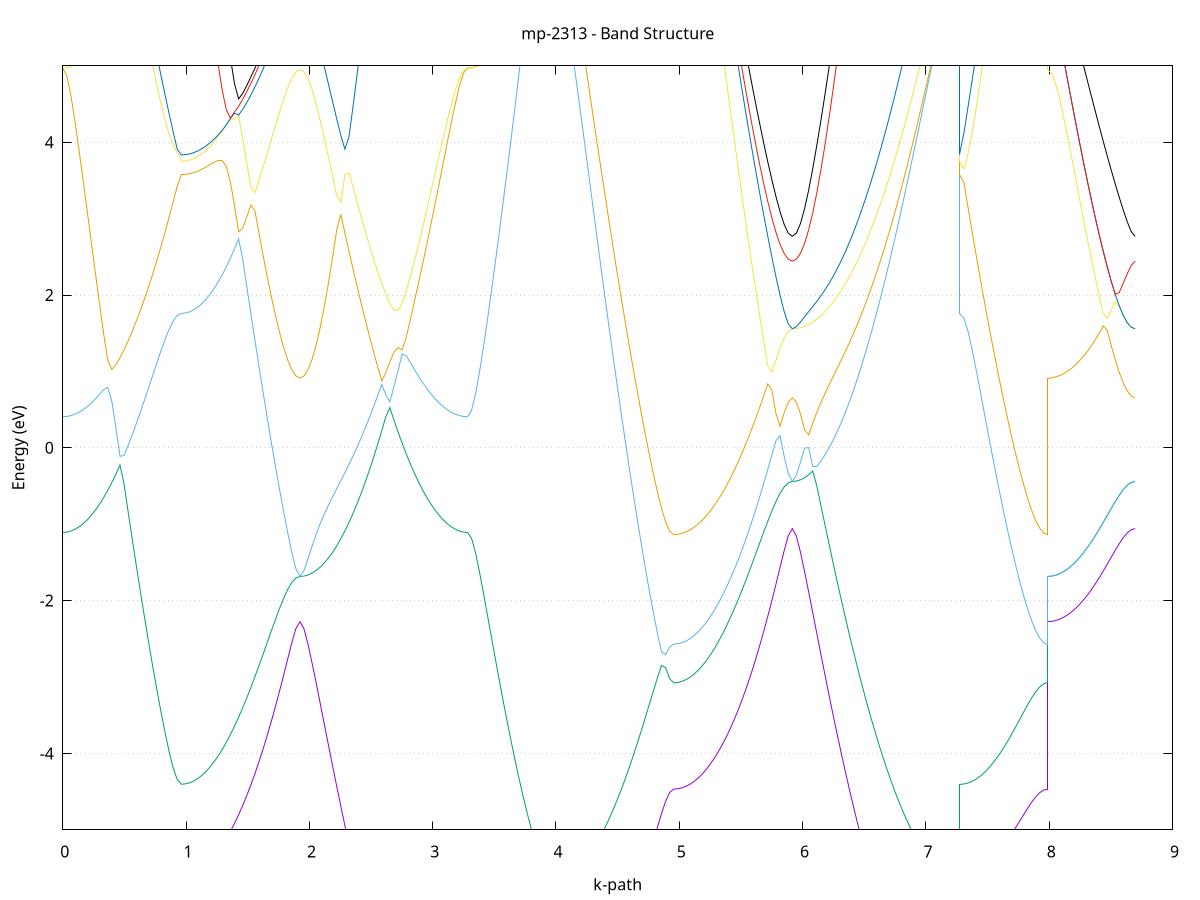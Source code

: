 set title 'mp-2313 - Band Structure'
set xlabel 'k-path'
set ylabel 'Energy (eV)'
set grid y
set yrange [-5:5]
set terminal png size 800,600
set output 'mp-2313_bands_gnuplot.png'
plot '-' using 1:2 with lines notitle, '-' using 1:2 with lines notitle, '-' using 1:2 with lines notitle, '-' using 1:2 with lines notitle, '-' using 1:2 with lines notitle, '-' using 1:2 with lines notitle, '-' using 1:2 with lines notitle, '-' using 1:2 with lines notitle, '-' using 1:2 with lines notitle, '-' using 1:2 with lines notitle, '-' using 1:2 with lines notitle, '-' using 1:2 with lines notitle, '-' using 1:2 with lines notitle, '-' using 1:2 with lines notitle, '-' using 1:2 with lines notitle, '-' using 1:2 with lines notitle, '-' using 1:2 with lines notitle, '-' using 1:2 with lines notitle, '-' using 1:2 with lines notitle, '-' using 1:2 with lines notitle, '-' using 1:2 with lines notitle, '-' using 1:2 with lines notitle, '-' using 1:2 with lines notitle, '-' using 1:2 with lines notitle
0.000000 -43.180194
0.033158 -43.180194
0.066316 -43.180094
0.099474 -43.180094
0.132632 -43.180094
0.165790 -43.180094
0.198948 -43.179994
0.232106 -43.179994
0.265264 -43.179994
0.298422 -43.179894
0.331580 -43.179894
0.364738 -43.179794
0.397896 -43.179694
0.431054 -43.179694
0.464212 -43.179594
0.497370 -43.179594
0.530528 -43.179494
0.563686 -43.179394
0.596844 -43.179394
0.630002 -43.179894
0.663160 -43.180494
0.696318 -43.180994
0.729476 -43.181494
0.762634 -43.181994
0.795792 -43.182294
0.828950 -43.182694
0.862108 -43.182894
0.895266 -43.183094
0.928424 -43.183194
0.961582 -43.183194
0.961582 -43.183194
0.994740 -43.183194
1.027898 -43.183194
1.061056 -43.183194
1.094214 -43.183194
1.127372 -43.183194
1.160530 -43.183094
1.193688 -43.183094
1.226846 -43.182994
1.260004 -43.182994
1.293162 -43.182894
1.326320 -43.182894
1.359478 -43.182794
1.392636 -43.182694
1.425794 -43.182694
1.458952 -43.182594
1.492110 -43.182494
1.525268 -43.182494
1.558426 -43.182394
1.591584 -43.182294
1.624742 -43.182294
1.657900 -43.182194
1.691058 -43.182194
1.724216 -43.182094
1.757374 -43.182094
1.790532 -43.182094
1.823690 -43.181994
1.856848 -43.181994
1.890006 -43.181994
1.923164 -43.181994
1.923164 -43.181994
1.956332 -43.181994
1.989500 -43.181894
2.022668 -43.181894
2.055836 -43.181794
2.089004 -43.181594
2.122171 -43.181494
2.155339 -43.181294
2.188507 -43.180994
2.221675 -43.180794
2.254843 -43.180494
2.288011 -43.180194
2.321179 -43.179894
2.354347 -43.179494
2.387514 -43.179194
2.420682 -43.178794
2.453850 -43.178594
2.487018 -43.178694
2.520186 -43.178794
2.553354 -43.178894
2.586522 -43.178994
2.619689 -43.179094
2.652857 -43.179194
2.686025 -43.179194
2.719193 -43.179294
2.752361 -43.179394
2.785529 -43.179494
2.818697 -43.179594
2.851864 -43.179594
2.885032 -43.179694
2.918200 -43.179794
2.951368 -43.179794
2.984536 -43.179894
3.017704 -43.179894
3.050872 -43.179994
3.084040 -43.179994
3.117207 -43.180094
3.150375 -43.180094
3.183543 -43.180094
3.216711 -43.180094
3.249879 -43.180194
3.283047 -43.180194
3.283047 -43.180194
3.315335 -43.180194
3.347623 -43.180194
3.379912 -43.180194
3.412200 -43.180194
3.444488 -43.180194
3.476777 -43.180194
3.509065 -43.180194
3.541353 -43.180194
3.573642 -43.180294
3.605930 -43.180294
3.638218 -43.180294
3.670507 -43.180294
3.702795 -43.180294
3.735083 -43.180394
3.767372 -43.180394
3.799660 -43.180394
3.831948 -43.180394
3.864237 -43.180394
3.896525 -43.180394
3.928814 -43.180394
3.961102 -43.180394
3.993390 -43.180394
3.993390 -43.180394
4.026548 -43.180394
4.059706 -43.180394
4.092864 -43.180394
4.126022 -43.180394
4.159180 -43.180394
4.192338 -43.180294
4.225496 -43.180294
4.258654 -43.180194
4.291812 -43.180194
4.324970 -43.180094
4.358128 -43.180094
4.391286 -43.179994
4.424444 -43.179894
4.457602 -43.179894
4.490760 -43.179794
4.523918 -43.179794
4.557076 -43.179694
4.590234 -43.179594
4.623392 -43.179894
4.656550 -43.180494
4.689708 -43.180994
4.722866 -43.181494
4.756024 -43.181894
4.789182 -43.182294
4.822340 -43.182594
4.855498 -43.182894
4.888656 -43.183094
4.921814 -43.183194
4.954972 -43.183194
4.954972 -43.183194
4.988130 -43.183194
5.021288 -43.183194
5.054446 -43.183194
5.087604 -43.183094
5.120762 -43.183094
5.153920 -43.183094
5.187078 -43.182994
5.220236 -43.182994
5.253394 -43.182894
5.286552 -43.182894
5.319710 -43.182794
5.352868 -43.182794
5.386026 -43.182694
5.419184 -43.182594
5.452342 -43.182594
5.485500 -43.182494
5.518658 -43.182394
5.551816 -43.182394
5.584974 -43.182294
5.618132 -43.182294
5.651290 -43.182194
5.684448 -43.182194
5.717606 -43.182094
5.750764 -43.182094
5.783922 -43.182094
5.817080 -43.181994
5.850238 -43.181994
5.883396 -43.181994
5.916554 -43.181994
5.916554 -43.181994
5.949722 -43.181994
5.982890 -43.181894
6.016058 -43.181894
6.049226 -43.181694
6.082394 -43.181594
6.115562 -43.181394
6.148729 -43.181194
6.181897 -43.180994
6.215065 -43.180794
6.248233 -43.180494
6.281401 -43.180194
6.314569 -43.179794
6.347737 -43.179494
6.380905 -43.179094
6.414072 -43.178794
6.447240 -43.178894
6.480408 -43.178994
6.513576 -43.179094
6.546744 -43.179094
6.579912 -43.179194
6.613080 -43.179294
6.646247 -43.179394
6.679415 -43.179494
6.712583 -43.179594
6.745751 -43.179694
6.778919 -43.179794
6.812087 -43.179794
6.845255 -43.179894
6.878423 -43.179994
6.911590 -43.180094
6.944758 -43.180094
6.977926 -43.180194
7.011094 -43.180194
7.044262 -43.180294
7.077430 -43.180294
7.110598 -43.180394
7.143765 -43.180394
7.176933 -43.180394
7.210101 -43.180394
7.243269 -43.180394
7.276437 -43.180394
7.276437 -43.183194
7.308725 -43.183194
7.341014 -43.183194
7.373302 -43.183194
7.405590 -43.183194
7.437879 -43.183194
7.470167 -43.183194
7.502455 -43.183194
7.534744 -43.183194
7.567032 -43.183194
7.599320 -43.183194
7.631609 -43.183194
7.663897 -43.183194
7.696185 -43.183194
7.728474 -43.183194
7.760762 -43.183194
7.793050 -43.183194
7.825339 -43.183194
7.857627 -43.183194
7.889915 -43.183194
7.922204 -43.183194
7.954492 -43.183194
7.986780 -43.183194
7.986780 -43.181994
8.019069 -43.181994
8.051357 -43.181994
8.083645 -43.181994
8.115934 -43.181994
8.148222 -43.181994
8.180510 -43.181994
8.212799 -43.181994
8.245087 -43.181994
8.277375 -43.181994
8.309664 -43.181994
8.341952 -43.181994
8.374240 -43.181994
8.406529 -43.181994
8.438817 -43.181994
8.471105 -43.181994
8.503394 -43.181994
8.535682 -43.181994
8.567970 -43.181994
8.600259 -43.181994
8.632547 -43.181994
8.664835 -43.181994
8.697124 -43.181994
e
0.000000 -43.170694
0.033158 -43.170694
0.066316 -43.170794
0.099474 -43.170994
0.132632 -43.171194
0.165790 -43.171594
0.198948 -43.171894
0.232106 -43.172394
0.265264 -43.172894
0.298422 -43.173394
0.331580 -43.173994
0.364738 -43.174594
0.397896 -43.175294
0.431054 -43.175894
0.464212 -43.176594
0.497370 -43.177294
0.530528 -43.177994
0.563686 -43.178594
0.596844 -43.179294
0.630002 -43.179294
0.663160 -43.179294
0.696318 -43.179194
0.729476 -43.179194
0.762634 -43.179094
0.795792 -43.179094
0.828950 -43.179094
0.862108 -43.179094
0.895266 -43.178994
0.928424 -43.178994
0.961582 -43.178994
0.961582 -43.178994
0.994740 -43.178994
1.027898 -43.178994
1.061056 -43.178994
1.094214 -43.178994
1.127372 -43.178894
1.160530 -43.178894
1.193688 -43.178894
1.226846 -43.178794
1.260004 -43.178794
1.293162 -43.178694
1.326320 -43.178694
1.359478 -43.178594
1.392636 -43.178594
1.425794 -43.178494
1.458952 -43.178394
1.492110 -43.178394
1.525268 -43.178294
1.558426 -43.178294
1.591584 -43.178694
1.624742 -43.179294
1.657900 -43.179794
1.691058 -43.180294
1.724216 -43.180794
1.757374 -43.181094
1.790532 -43.181394
1.823690 -43.181694
1.856848 -43.181894
1.890006 -43.181994
1.923164 -43.181994
1.923164 -43.181994
1.956332 -43.181994
1.989500 -43.181894
2.022668 -43.181894
2.055836 -43.181694
2.089004 -43.181594
2.122171 -43.181394
2.155339 -43.181194
2.188507 -43.180994
2.221675 -43.180694
2.254843 -43.180394
2.288011 -43.180094
2.321179 -43.179794
2.354347 -43.179394
2.387514 -43.178994
2.420682 -43.178594
2.453850 -43.178394
2.487018 -43.177994
2.520186 -43.177494
2.553354 -43.177094
2.586522 -43.176694
2.619689 -43.176294
2.652857 -43.175794
2.686025 -43.175394
2.719193 -43.174994
2.752361 -43.174494
2.785529 -43.174094
2.818697 -43.173694
2.851864 -43.173294
2.885032 -43.172994
2.918200 -43.172594
2.951368 -43.172294
2.984536 -43.171994
3.017704 -43.171694
3.050872 -43.171494
3.084040 -43.171294
3.117207 -43.171094
3.150375 -43.170894
3.183543 -43.170794
3.216711 -43.170694
3.249879 -43.170694
3.283047 -43.170694
3.283047 -43.170694
3.315335 -43.170694
3.347623 -43.170694
3.379912 -43.170694
3.412200 -43.170694
3.444488 -43.170694
3.476777 -43.170694
3.509065 -43.170694
3.541353 -43.170694
3.573642 -43.170694
3.605930 -43.170694
3.638218 -43.170694
3.670507 -43.170694
3.702795 -43.170594
3.735083 -43.170594
3.767372 -43.170594
3.799660 -43.170594
3.831948 -43.170594
3.864237 -43.170594
3.896525 -43.170594
3.928814 -43.170594
3.961102 -43.170594
3.993390 -43.170594
3.993390 -43.170594
4.026548 -43.170694
4.059706 -43.170794
4.092864 -43.170994
4.126022 -43.171194
4.159180 -43.171594
4.192338 -43.171894
4.225496 -43.172394
4.258654 -43.172894
4.291812 -43.173394
4.324970 -43.173994
4.358128 -43.174594
4.391286 -43.175194
4.424444 -43.175894
4.457602 -43.176594
4.490760 -43.177294
4.523918 -43.177894
4.557076 -43.178594
4.590234 -43.179294
4.623392 -43.179594
4.656550 -43.179494
4.689708 -43.179494
4.722866 -43.179394
4.756024 -43.179394
4.789182 -43.179294
4.822340 -43.179294
4.855498 -43.179294
4.888656 -43.179294
4.921814 -43.179294
4.954972 -43.179194
4.954972 -43.179194
4.988130 -43.179194
5.021288 -43.179194
5.054446 -43.179194
5.087604 -43.179194
5.120762 -43.179194
5.153920 -43.179094
5.187078 -43.179094
5.220236 -43.179094
5.253394 -43.178994
5.286552 -43.178994
5.319710 -43.178894
5.352868 -43.178794
5.386026 -43.178794
5.419184 -43.178694
5.452342 -43.178694
5.485500 -43.178594
5.518658 -43.178494
5.551816 -43.178494
5.584974 -43.178694
5.618132 -43.179294
5.651290 -43.179794
5.684448 -43.180294
5.717606 -43.180694
5.750764 -43.181094
5.783922 -43.181394
5.817080 -43.181694
5.850238 -43.181894
5.883396 -43.181994
5.916554 -43.181994
5.916554 -43.181994
5.949722 -43.181994
5.982890 -43.181894
6.016058 -43.181894
6.049226 -43.181694
6.082394 -43.181594
6.115562 -43.181394
6.148729 -43.181194
6.181897 -43.180994
6.215065 -43.180694
6.248233 -43.180394
6.281401 -43.180094
6.314569 -43.179794
6.347737 -43.179394
6.380905 -43.178994
6.414072 -43.178694
6.447240 -43.178294
6.480408 -43.177894
6.513576 -43.177494
6.546744 -43.177094
6.579912 -43.176694
6.613080 -43.176194
6.646247 -43.175794
6.679415 -43.175394
6.712583 -43.174894
6.745751 -43.174494
6.778919 -43.174094
6.812087 -43.173694
6.845255 -43.173294
6.878423 -43.172994
6.911590 -43.172594
6.944758 -43.172294
6.977926 -43.171994
7.011094 -43.171694
7.044262 -43.171494
7.077430 -43.171294
7.110598 -43.171094
7.143765 -43.170894
7.176933 -43.170794
7.210101 -43.170694
7.243269 -43.170694
7.276437 -43.170594
7.276437 -43.178994
7.308725 -43.178994
7.341014 -43.178994
7.373302 -43.178994
7.405590 -43.178994
7.437879 -43.179094
7.470167 -43.179094
7.502455 -43.179094
7.534744 -43.179094
7.567032 -43.179094
7.599320 -43.179094
7.631609 -43.179094
7.663897 -43.179194
7.696185 -43.179194
7.728474 -43.179194
7.760762 -43.179194
7.793050 -43.179194
7.825339 -43.179194
7.857627 -43.179194
7.889915 -43.179194
7.922204 -43.179194
7.954492 -43.179294
7.986780 -43.179194
7.986780 -43.181994
8.019069 -43.181994
8.051357 -43.181994
8.083645 -43.181994
8.115934 -43.181994
8.148222 -43.181994
8.180510 -43.181994
8.212799 -43.181994
8.245087 -43.181994
8.277375 -43.181994
8.309664 -43.181994
8.341952 -43.181994
8.374240 -43.181994
8.406529 -43.181994
8.438817 -43.181994
8.471105 -43.181994
8.503394 -43.181994
8.535682 -43.181994
8.567970 -43.181994
8.600259 -43.181994
8.632547 -43.181994
8.664835 -43.181994
8.697124 -43.181994
e
0.000000 -43.170694
0.033158 -43.170694
0.066316 -43.170594
0.099474 -43.170594
0.132632 -43.170594
0.165790 -43.170594
0.198948 -43.170594
0.232106 -43.170494
0.265264 -43.170494
0.298422 -43.170394
0.331580 -43.170394
0.364738 -43.170294
0.397896 -43.170294
0.431054 -43.170194
0.464212 -43.170194
0.497370 -43.170094
0.530528 -43.170094
0.563686 -43.169994
0.596844 -43.169994
0.630002 -43.169894
0.663160 -43.169894
0.696318 -43.169794
0.729476 -43.169794
0.762634 -43.169794
0.795792 -43.169694
0.828950 -43.169694
0.862108 -43.169694
0.895266 -43.169694
0.928424 -43.169694
0.961582 -43.169694
0.961582 -43.169694
0.994740 -43.169694
1.027898 -43.169794
1.061056 -43.169994
1.094214 -43.170194
1.127372 -43.170594
1.160530 -43.170894
1.193688 -43.171394
1.226846 -43.171794
1.260004 -43.172394
1.293162 -43.172994
1.326320 -43.173594
1.359478 -43.174194
1.392636 -43.174894
1.425794 -43.175494
1.458952 -43.176194
1.492110 -43.176794
1.525268 -43.177494
1.558426 -43.178094
1.591584 -43.178194
1.624742 -43.178094
1.657900 -43.178094
1.691058 -43.178094
1.724216 -43.177994
1.757374 -43.177994
1.790532 -43.177994
1.823690 -43.177894
1.856848 -43.177894
1.890006 -43.177894
1.923164 -43.177894
1.923164 -43.177894
1.956332 -43.177894
1.989500 -43.177894
2.022668 -43.177894
2.055836 -43.177994
2.089004 -43.177994
2.122171 -43.177994
2.155339 -43.178094
2.188507 -43.178094
2.221675 -43.178194
2.254843 -43.178194
2.288011 -43.178294
2.321179 -43.178294
2.354347 -43.178394
2.387514 -43.178494
2.420682 -43.178594
2.453850 -43.178194
2.487018 -43.177794
2.520186 -43.177394
2.553354 -43.176994
2.586522 -43.176494
2.619689 -43.176094
2.652857 -43.175694
2.686025 -43.175194
2.719193 -43.174794
2.752361 -43.174394
2.785529 -43.173994
2.818697 -43.173594
2.851864 -43.173194
2.885032 -43.172894
2.918200 -43.172594
2.951368 -43.172194
2.984536 -43.171994
3.017704 -43.171694
3.050872 -43.171494
3.084040 -43.171194
3.117207 -43.171094
3.150375 -43.170894
3.183543 -43.170794
3.216711 -43.170694
3.249879 -43.170694
3.283047 -43.170694
3.283047 -43.170694
3.315335 -43.170694
3.347623 -43.170694
3.379912 -43.170694
3.412200 -43.170694
3.444488 -43.170694
3.476777 -43.170694
3.509065 -43.170694
3.541353 -43.170694
3.573642 -43.170694
3.605930 -43.170694
3.638218 -43.170694
3.670507 -43.170694
3.702795 -43.170594
3.735083 -43.170594
3.767372 -43.170594
3.799660 -43.170594
3.831948 -43.170594
3.864237 -43.170594
3.896525 -43.170594
3.928814 -43.170594
3.961102 -43.170594
3.993390 -43.170594
3.993390 -43.170594
4.026548 -43.170594
4.059706 -43.170594
4.092864 -43.170594
4.126022 -43.170594
4.159180 -43.170594
4.192338 -43.170494
4.225496 -43.170494
4.258654 -43.170494
4.291812 -43.170394
4.324970 -43.170394
4.358128 -43.170294
4.391286 -43.170294
4.424444 -43.170194
4.457602 -43.170194
4.490760 -43.170094
4.523918 -43.170094
4.557076 -43.169994
4.590234 -43.169994
4.623392 -43.169894
4.656550 -43.169894
4.689708 -43.169794
4.722866 -43.169794
4.756024 -43.169794
4.789182 -43.169694
4.822340 -43.169694
4.855498 -43.169694
4.888656 -43.169694
4.921814 -43.169694
4.954972 -43.169694
4.954972 -43.169694
4.988130 -43.169694
5.021288 -43.169794
5.054446 -43.169994
5.087604 -43.170194
5.120762 -43.170494
5.153920 -43.170894
5.187078 -43.171294
5.220236 -43.171794
5.253394 -43.172394
5.286552 -43.172894
5.319710 -43.173594
5.352868 -43.174194
5.386026 -43.174794
5.419184 -43.175494
5.452342 -43.176194
5.485500 -43.176794
5.518658 -43.177494
5.551816 -43.178094
5.584974 -43.178394
5.618132 -43.178394
5.651290 -43.178294
5.684448 -43.178294
5.717606 -43.178194
5.750764 -43.178194
5.783922 -43.178194
5.817080 -43.178194
5.850238 -43.178094
5.883396 -43.178094
5.916554 -43.178094
5.916554 -43.178094
5.949722 -43.178094
5.982890 -43.178094
6.016058 -43.178194
6.049226 -43.178194
6.082394 -43.178194
6.115562 -43.178294
6.148729 -43.178294
6.181897 -43.178294
6.215065 -43.178394
6.248233 -43.178494
6.281401 -43.178494
6.314569 -43.178594
6.347737 -43.178694
6.380905 -43.178694
6.414072 -43.178594
6.447240 -43.178194
6.480408 -43.177794
6.513576 -43.177394
6.546744 -43.176994
6.579912 -43.176494
6.613080 -43.176094
6.646247 -43.175694
6.679415 -43.175194
6.712583 -43.174794
6.745751 -43.174394
6.778919 -43.173994
6.812087 -43.173594
6.845255 -43.173194
6.878423 -43.172894
6.911590 -43.172494
6.944758 -43.172194
6.977926 -43.171894
7.011094 -43.171694
7.044262 -43.171394
7.077430 -43.171194
7.110598 -43.171094
7.143765 -43.170894
7.176933 -43.170794
7.210101 -43.170694
7.243269 -43.170694
7.276437 -43.170594
7.276437 -43.169694
7.308725 -43.169694
7.341014 -43.169694
7.373302 -43.169694
7.405590 -43.169694
7.437879 -43.169694
7.470167 -43.169694
7.502455 -43.169694
7.534744 -43.169694
7.567032 -43.169694
7.599320 -43.169694
7.631609 -43.169694
7.663897 -43.169694
7.696185 -43.169694
7.728474 -43.169694
7.760762 -43.169694
7.793050 -43.169694
7.825339 -43.169694
7.857627 -43.169694
7.889915 -43.169694
7.922204 -43.169694
7.954492 -43.169694
7.986780 -43.169694
7.986780 -43.177894
8.019069 -43.177894
8.051357 -43.177894
8.083645 -43.177894
8.115934 -43.177894
8.148222 -43.177894
8.180510 -43.177894
8.212799 -43.177994
8.245087 -43.177994
8.277375 -43.177994
8.309664 -43.177994
8.341952 -43.177994
8.374240 -43.177994
8.406529 -43.178094
8.438817 -43.178094
8.471105 -43.178094
8.503394 -43.178094
8.535682 -43.178094
8.567970 -43.178094
8.600259 -43.178094
8.632547 -43.178094
8.664835 -43.178094
8.697124 -43.178094
e
0.000000 -14.792494
0.033158 -14.791794
0.066316 -14.789594
0.099474 -14.786094
0.132632 -14.781394
0.165790 -14.775594
0.198948 -14.768794
0.232106 -14.761394
0.265264 -14.753494
0.298422 -14.745494
0.331580 -14.737494
0.364738 -14.729794
0.397896 -14.722594
0.431054 -14.715794
0.464212 -14.709694
0.497370 -14.704094
0.530528 -14.699194
0.563686 -14.694694
0.596844 -14.690794
0.630002 -14.687294
0.663160 -14.684194
0.696318 -14.681494
0.729476 -14.679194
0.762634 -14.677194
0.795792 -14.675494
0.828950 -14.674194
0.862108 -14.673094
0.895266 -14.672394
0.928424 -14.671894
0.961582 -14.671794
0.961582 -14.671794
0.994740 -14.670694
1.027898 -14.667694
1.061056 -14.662594
1.094214 -14.655594
1.127372 -14.646694
1.160530 -14.636194
1.193688 -14.624094
1.226846 -14.610694
1.260004 -14.600394
1.293162 -14.599194
1.326320 -14.597994
1.359478 -14.596694
1.392636 -14.595294
1.425794 -14.595394
1.458952 -14.605594
1.492110 -14.615694
1.525268 -14.625594
1.558426 -14.635194
1.591584 -14.644294
1.624742 -14.652794
1.657900 -14.660794
1.691058 -14.667994
1.724216 -14.674394
1.757374 -14.679894
1.790532 -14.684494
1.823690 -14.688094
1.856848 -14.690794
1.890006 -14.692394
1.923164 -14.692894
1.923164 -14.692894
1.956332 -14.692394
1.989500 -14.690794
2.022668 -14.688094
2.055836 -14.684494
2.089004 -14.679794
2.122171 -14.674194
2.155339 -14.667694
2.188507 -14.660294
2.221675 -14.652194
2.254843 -14.643294
2.288011 -14.633694
2.321179 -14.623594
2.354347 -14.612894
2.387514 -14.601894
2.420682 -14.590494
2.453850 -14.578894
2.487018 -14.567194
2.520186 -14.555494
2.553354 -14.544194
2.586522 -14.534294
2.619689 -14.542094
2.652857 -14.562994
2.686025 -14.583594
2.719193 -14.603694
2.752361 -14.623194
2.785529 -14.641994
2.818697 -14.660094
2.851864 -14.677194
2.885032 -14.693394
2.918200 -14.708594
2.951368 -14.722594
2.984536 -14.735494
3.017704 -14.747194
3.050872 -14.757694
3.084040 -14.766794
3.117207 -14.774594
3.150375 -14.780994
3.183543 -14.785994
3.216711 -14.789594
3.249879 -14.791794
3.283047 -14.792494
3.283047 -14.792494
3.315335 -14.792494
3.347623 -14.792394
3.379912 -14.792394
3.412200 -14.792294
3.444488 -14.792194
3.476777 -14.792094
3.509065 -14.791994
3.541353 -14.791794
3.573642 -14.791694
3.605930 -14.791594
3.638218 -14.791394
3.670507 -14.791294
3.702795 -14.791094
3.735083 -14.790894
3.767372 -14.790794
3.799660 -14.790694
3.831948 -14.790594
3.864237 -14.790494
3.896525 -14.790394
3.928814 -14.790394
3.961102 -14.790294
3.993390 -14.790294
3.993390 -14.790294
4.026548 -14.789594
4.059706 -14.787494
4.092864 -14.783994
4.126022 -14.779194
4.159180 -14.773394
4.192338 -14.766594
4.225496 -14.759094
4.258654 -14.751094
4.291812 -14.742894
4.324970 -14.734594
4.358128 -14.726494
4.391286 -14.718794
4.424444 -14.711594
4.457602 -14.704894
4.490760 -14.698894
4.523918 -14.693394
4.557076 -14.688494
4.590234 -14.684194
4.623392 -14.680394
4.656550 -14.676994
4.689708 -14.674094
4.722866 -14.671494
4.756024 -14.669394
4.789182 -14.667494
4.822340 -14.666094
4.855498 -14.664994
4.888656 -14.664194
4.921814 -14.663694
4.954972 -14.663494
4.954972 -14.663494
4.988130 -14.662494
5.021288 -14.659294
5.054446 -14.653994
5.087604 -14.646694
5.120762 -14.637494
5.153920 -14.627394
5.187078 -14.626194
5.220236 -14.624794
5.253394 -14.623294
5.286552 -14.621594
5.319710 -14.619894
5.352868 -14.618094
5.386026 -14.616194
5.419184 -14.614294
5.452342 -14.612394
5.485500 -14.612394
5.518658 -14.621994
5.551816 -14.631294
5.584974 -14.640194
5.618132 -14.648594
5.651290 -14.656294
5.684448 -14.663394
5.717606 -14.669594
5.750764 -14.674994
5.783922 -14.679494
5.817080 -14.683094
5.850238 -14.685694
5.883396 -14.687194
5.916554 -14.687794
5.916554 -14.687794
5.949722 -14.687194
5.982890 -14.685694
6.016058 -14.683094
6.049226 -14.679494
6.082394 -14.674994
6.115562 -14.669494
6.148729 -14.663094
6.181897 -14.655894
6.215065 -14.647894
6.248233 -14.639194
6.281401 -14.629794
6.314569 -14.619894
6.347737 -14.609494
6.380905 -14.598594
6.414072 -14.587494
6.447240 -14.576094
6.480408 -14.564494
6.513576 -14.552994
6.546744 -14.545394
6.579912 -14.540194
6.613080 -14.540494
6.646247 -14.561394
6.679415 -14.581994
6.712583 -14.601994
6.745751 -14.621394
6.778919 -14.640194
6.812087 -14.658194
6.845255 -14.675294
6.878423 -14.691394
6.911590 -14.706494
6.944758 -14.720594
6.977926 -14.733494
7.011094 -14.745194
7.044262 -14.755594
7.077430 -14.764694
7.110598 -14.772494
7.143765 -14.778894
7.176933 -14.783894
7.210101 -14.787494
7.243269 -14.789594
7.276437 -14.790294
7.276437 -14.671794
7.308725 -14.671694
7.341014 -14.671594
7.373302 -14.671394
7.405590 -14.671094
7.437879 -14.670694
7.470167 -14.670294
7.502455 -14.669794
7.534744 -14.669194
7.567032 -14.668694
7.599320 -14.668094
7.631609 -14.667494
7.663897 -14.666894
7.696185 -14.666294
7.728474 -14.665794
7.760762 -14.665294
7.793050 -14.664894
7.825339 -14.664494
7.857627 -14.664094
7.889915 -14.663894
7.922204 -14.663694
7.954492 -14.663594
7.986780 -14.663494
7.986780 -14.692894
8.019069 -14.692894
8.051357 -14.692794
8.083645 -14.692594
8.115934 -14.692494
8.148222 -14.692194
8.180510 -14.691994
8.212799 -14.691694
8.245087 -14.691394
8.277375 -14.691094
8.309664 -14.690694
8.341952 -14.690294
8.374240 -14.689994
8.406529 -14.689594
8.438817 -14.689294
8.471105 -14.688994
8.503394 -14.688694
8.535682 -14.688394
8.567970 -14.688194
8.600259 -14.687994
8.632547 -14.687894
8.664835 -14.687794
8.697124 -14.687794
e
0.000000 -14.630294
0.033158 -14.629894
0.066316 -14.628794
0.099474 -14.626994
0.132632 -14.624394
0.165790 -14.620894
0.198948 -14.616394
0.232106 -14.610894
0.265264 -14.604294
0.298422 -14.596494
0.331580 -14.587494
0.364738 -14.577194
0.397896 -14.565594
0.431054 -14.552994
0.464212 -14.539394
0.497370 -14.531494
0.530528 -14.540094
0.563686 -14.548494
0.596844 -14.556594
0.630002 -14.564394
0.663160 -14.571694
0.696318 -14.578394
0.729476 -14.584594
0.762634 -14.590094
0.795792 -14.594794
0.828950 -14.598794
0.862108 -14.601894
0.895266 -14.604194
0.928424 -14.605494
0.961582 -14.605994
0.961582 -14.605994
0.994740 -14.605894
1.027898 -14.605694
1.061056 -14.605294
1.094214 -14.604794
1.127372 -14.604194
1.160530 -14.603394
1.193688 -14.602494
1.226846 -14.601494
1.260004 -14.596094
1.293162 -14.580694
1.326320 -14.565394
1.359478 -14.575194
1.392636 -14.585194
1.425794 -14.593894
1.458952 -14.592594
1.492110 -14.591194
1.525268 -14.589894
1.558426 -14.588594
1.591584 -14.587294
1.624742 -14.586094
1.657900 -14.584994
1.691058 -14.583994
1.724216 -14.583094
1.757374 -14.582294
1.790532 -14.581694
1.823690 -14.581194
1.856848 -14.580794
1.890006 -14.580594
1.923164 -14.580494
1.923164 -14.580494
1.956332 -14.580394
1.989500 -14.579894
2.022668 -14.579094
2.055836 -14.577994
2.089004 -14.576694
2.122171 -14.574894
2.155339 -14.572994
2.188507 -14.570694
2.221675 -14.568094
2.254843 -14.565194
2.288011 -14.562094
2.321179 -14.558594
2.354347 -14.554994
2.387514 -14.550994
2.420682 -14.546894
2.453850 -14.542494
2.487018 -14.537894
2.520186 -14.533194
2.553354 -14.528294
2.586522 -14.523294
2.619689 -14.529294
2.652857 -14.532594
2.686025 -14.539194
2.719193 -14.546594
2.752361 -14.554294
2.785529 -14.561894
2.818697 -14.569394
2.851864 -14.576794
2.885032 -14.583794
2.918200 -14.590594
2.951368 -14.596994
2.984536 -14.602894
3.017704 -14.608394
3.050872 -14.613294
3.084040 -14.617694
3.117207 -14.621494
3.150375 -14.624594
3.183543 -14.627094
3.216711 -14.628894
3.249879 -14.629894
3.283047 -14.630294
3.283047 -14.630294
3.315335 -14.630094
3.347623 -14.629694
3.379912 -14.628894
3.412200 -14.627894
3.444488 -14.626594
3.476777 -14.625094
3.509065 -14.623394
3.541353 -14.621594
3.573642 -14.619594
3.605930 -14.617594
3.638218 -14.615494
3.670507 -14.613394
3.702795 -14.611294
3.735083 -14.609294
3.767372 -14.607494
3.799660 -14.605894
3.831948 -14.604394
3.864237 -14.603094
3.896525 -14.602094
3.928814 -14.601394
3.961102 -14.600994
3.993390 -14.600794
3.993390 -14.600794
4.026548 -14.600494
4.059706 -14.599294
4.092864 -14.597394
4.126022 -14.594694
4.159180 -14.591094
4.192338 -14.586594
4.225496 -14.580994
4.258654 -14.574394
4.291812 -14.566594
4.324970 -14.557594
4.358128 -14.547294
4.391286 -14.535994
4.424444 -14.529194
4.457602 -14.538794
4.490760 -14.548494
4.523918 -14.557994
4.557076 -14.567394
4.590234 -14.576394
4.623392 -14.584994
4.656550 -14.593094
4.689708 -14.600594
4.722866 -14.607494
4.756024 -14.613494
4.789182 -14.618694
4.822340 -14.623094
4.855498 -14.626494
4.888656 -14.628994
4.921814 -14.630494
4.954972 -14.630994
4.954972 -14.630994
4.988130 -14.630894
5.021288 -14.630594
5.054446 -14.630094
5.087604 -14.629394
5.120762 -14.628494
5.153920 -14.626494
5.187078 -14.613794
5.220236 -14.599694
5.253394 -14.584294
5.286552 -14.567894
5.319710 -14.563294
5.352868 -14.572894
5.386026 -14.582694
5.419184 -14.592594
5.452342 -14.602494
5.485500 -14.610494
5.518658 -14.608594
5.551816 -14.606794
5.584974 -14.604994
5.618132 -14.603394
5.651290 -14.601894
5.684448 -14.600494
5.717606 -14.599194
5.750764 -14.598194
5.783922 -14.597294
5.817080 -14.596494
5.850238 -14.595994
5.883396 -14.595694
5.916554 -14.595594
5.916554 -14.595594
5.949722 -14.595494
5.982890 -14.595094
6.016058 -14.594394
6.049226 -14.593494
6.082394 -14.592194
6.115562 -14.590694
6.148729 -14.588894
6.181897 -14.586894
6.215065 -14.584494
6.248233 -14.581794
6.281401 -14.578894
6.314569 -14.575694
6.347737 -14.572094
6.380905 -14.568294
6.414072 -14.564294
6.447240 -14.559894
6.480408 -14.555294
6.513576 -14.550494
6.546744 -14.541494
6.579912 -14.530394
6.613080 -14.534794
6.646247 -14.529194
6.679415 -14.523494
6.712583 -14.517794
6.745751 -14.523094
6.778919 -14.530594
6.812087 -14.538194
6.845255 -14.545594
6.878423 -14.552794
6.911590 -14.559694
6.944758 -14.566294
6.977926 -14.572394
7.011094 -14.578094
7.044262 -14.583194
7.077430 -14.587794
7.110598 -14.591694
7.143765 -14.594894
7.176933 -14.597494
7.210101 -14.599294
7.243269 -14.600494
7.276437 -14.600794
7.276437 -14.605994
7.308725 -14.606094
7.341014 -14.606494
7.373302 -14.607094
7.405590 -14.607994
7.437879 -14.609094
7.470167 -14.610294
7.502455 -14.611794
7.534744 -14.613294
7.567032 -14.614994
7.599320 -14.616794
7.631609 -14.618594
7.663897 -14.620394
7.696185 -14.622094
7.728474 -14.623794
7.760762 -14.625294
7.793050 -14.626694
7.825339 -14.627994
7.857627 -14.628994
7.889915 -14.629894
7.922204 -14.630494
7.954492 -14.630894
7.986780 -14.630994
7.986780 -14.580494
8.019069 -14.580594
8.051357 -14.580794
8.083645 -14.581194
8.115934 -14.581694
8.148222 -14.582394
8.180510 -14.583094
8.212799 -14.583994
8.245087 -14.584894
8.277375 -14.585994
8.309664 -14.586994
8.341952 -14.588094
8.374240 -14.589194
8.406529 -14.590194
8.438817 -14.591294
8.471105 -14.592194
8.503394 -14.593094
8.535682 -14.593794
8.567970 -14.594494
8.600259 -14.594994
8.632547 -14.595294
8.664835 -14.595594
8.697124 -14.595594
e
0.000000 -14.446194
0.033158 -14.446694
0.066316 -14.448094
0.099474 -14.450494
0.132632 -14.453694
0.165790 -14.457894
0.198948 -14.462894
0.232106 -14.468594
0.265264 -14.474994
0.298422 -14.481994
0.331580 -14.489494
0.364738 -14.497494
0.397896 -14.505694
0.431054 -14.514194
0.464212 -14.522894
0.497370 -14.525094
0.530528 -14.510494
0.563686 -14.495594
0.596844 -14.480794
0.630002 -14.472694
0.663160 -14.478294
0.696318 -14.483394
0.729476 -14.487994
0.762634 -14.492194
0.795792 -14.495794
0.828950 -14.498794
0.862108 -14.501094
0.895266 -14.502894
0.928424 -14.503894
0.961582 -14.504194
0.961582 -14.504194
0.994740 -14.504794
1.027898 -14.506494
1.061056 -14.509394
1.094214 -14.513294
1.127372 -14.518294
1.160530 -14.524194
1.193688 -14.530994
1.226846 -14.538694
1.260004 -14.546994
1.293162 -14.555894
1.326320 -14.564694
1.359478 -14.548394
1.392636 -14.532094
1.425794 -14.516294
1.458952 -14.510794
1.492110 -14.518794
1.525268 -14.526594
1.558426 -14.534194
1.591584 -14.541494
1.624742 -14.548294
1.657900 -14.554694
1.691058 -14.560494
1.724216 -14.565594
1.757374 -14.569994
1.790532 -14.573794
1.823690 -14.576694
1.856848 -14.578794
1.890006 -14.580094
1.923164 -14.580494
1.923164 -14.580494
1.956332 -14.580294
1.989500 -14.579694
2.022668 -14.578694
2.055836 -14.577394
2.089004 -14.575594
2.122171 -14.573494
2.155339 -14.570994
2.188507 -14.568194
2.221675 -14.565094
2.254843 -14.561594
2.288011 -14.557894
2.321179 -14.553894
2.354347 -14.549694
2.387514 -14.545294
2.420682 -14.540694
2.453850 -14.535894
2.487018 -14.530994
2.520186 -14.525994
2.553354 -14.520894
2.586522 -14.520794
2.619689 -14.518194
2.652857 -14.512994
2.686025 -14.507694
2.719193 -14.502494
2.752361 -14.497294
2.785529 -14.492094
2.818697 -14.487094
2.851864 -14.482194
2.885032 -14.477394
2.918200 -14.472894
2.951368 -14.468594
2.984536 -14.464594
3.017704 -14.460894
3.050872 -14.457594
3.084040 -14.454694
3.117207 -14.452094
3.150375 -14.449994
3.183543 -14.448294
3.216711 -14.447094
3.249879 -14.446394
3.283047 -14.446194
3.283047 -14.446194
3.315335 -14.446194
3.347623 -14.446294
3.379912 -14.446394
3.412200 -14.446694
3.444488 -14.446894
3.476777 -14.447194
3.509065 -14.447594
3.541353 -14.447994
3.573642 -14.448394
3.605930 -14.448794
3.638218 -14.449294
3.670507 -14.449694
3.702795 -14.450194
3.735083 -14.450594
3.767372 -14.450994
3.799660 -14.451294
3.831948 -14.451694
3.864237 -14.451894
3.896525 -14.452194
3.928814 -14.452294
3.961102 -14.452394
3.993390 -14.452394
3.993390 -14.452394
4.026548 -14.452994
4.059706 -14.454594
4.092864 -14.457294
4.126022 -14.460994
4.159180 -14.465794
4.192338 -14.471394
4.225496 -14.477794
4.258654 -14.485094
4.291812 -14.492894
4.324970 -14.501394
4.358128 -14.510294
4.391286 -14.519594
4.424444 -14.523494
4.457602 -14.510194
4.490760 -14.496094
4.523918 -14.481594
4.557076 -14.466894
4.590234 -14.466494
4.623392 -14.472394
4.656550 -14.477894
4.689708 -14.482994
4.722866 -14.487694
4.756024 -14.491894
4.789182 -14.495494
4.822340 -14.498394
4.855498 -14.500794
4.888656 -14.502494
4.921814 -14.503594
4.954972 -14.503894
4.954972 -14.503894
4.988130 -14.504494
5.021288 -14.506094
5.054446 -14.508894
5.087604 -14.512694
5.120762 -14.517494
5.153920 -14.523294
5.187078 -14.529894
5.220236 -14.537394
5.253394 -14.545494
5.286552 -14.554194
5.319710 -14.550694
5.352868 -14.532994
5.386026 -14.515094
5.419184 -14.513394
5.452342 -14.521994
5.485500 -14.530494
5.518658 -14.538794
5.551816 -14.546794
5.584974 -14.554494
5.618132 -14.561694
5.651290 -14.568394
5.684448 -14.574494
5.717606 -14.579994
5.750764 -14.584594
5.783922 -14.588494
5.817080 -14.591594
5.850238 -14.593794
5.883396 -14.595194
5.916554 -14.595594
5.916554 -14.595594
5.949722 -14.595394
5.982890 -14.594794
6.016058 -14.593694
6.049226 -14.592294
6.082394 -14.590394
6.115562 -14.588194
6.148729 -14.585494
6.181897 -14.582494
6.215065 -14.579194
6.248233 -14.575494
6.281401 -14.571594
6.314569 -14.567294
6.347737 -14.562794
6.380905 -14.558094
6.414072 -14.553194
6.447240 -14.548094
6.480408 -14.542794
6.513576 -14.537494
6.546744 -14.531994
6.579912 -14.526594
6.613080 -14.521094
6.646247 -14.515594
6.679415 -14.511194
6.712583 -14.516194
6.745751 -14.511994
6.778919 -14.506294
6.812087 -14.500594
6.845255 -14.494994
6.878423 -14.489494
6.911590 -14.484194
6.944758 -14.479194
6.977926 -14.474494
7.011094 -14.470194
7.044262 -14.466194
7.077430 -14.462694
7.110598 -14.459594
7.143765 -14.457094
7.176933 -14.455094
7.210101 -14.453594
7.243269 -14.452694
7.276437 -14.452394
7.276437 -14.504194
7.308725 -14.504194
7.341014 -14.504194
7.373302 -14.504194
7.405590 -14.504194
7.437879 -14.504194
7.470167 -14.504194
7.502455 -14.504194
7.534744 -14.504094
7.567032 -14.504094
7.599320 -14.504094
7.631609 -14.504094
7.663897 -14.503994
7.696185 -14.503994
7.728474 -14.503994
7.760762 -14.503994
7.793050 -14.503994
7.825339 -14.503894
7.857627 -14.503894
7.889915 -14.503894
7.922204 -14.503894
7.954492 -14.503894
7.986780 -14.503894
7.986780 -14.580494
8.019069 -14.580594
8.051357 -14.580794
8.083645 -14.581194
8.115934 -14.581694
8.148222 -14.582394
8.180510 -14.583094
8.212799 -14.583994
8.245087 -14.584894
8.277375 -14.585994
8.309664 -14.586994
8.341952 -14.588094
8.374240 -14.589194
8.406529 -14.590194
8.438817 -14.591294
8.471105 -14.592194
8.503394 -14.593094
8.535682 -14.593794
8.567970 -14.594494
8.600259 -14.594994
8.632547 -14.595294
8.664835 -14.595594
8.697124 -14.595594
e
0.000000 -14.446194
0.033158 -14.446094
0.066316 -14.445994
0.099474 -14.445794
0.132632 -14.445494
0.165790 -14.445094
0.198948 -14.444594
0.232106 -14.444094
0.265264 -14.443494
0.298422 -14.442894
0.331580 -14.442194
0.364738 -14.441394
0.397896 -14.440694
0.431054 -14.439894
0.464212 -14.441494
0.497370 -14.447994
0.530528 -14.454494
0.563686 -14.460794
0.596844 -14.466894
0.630002 -14.466394
0.663160 -14.452594
0.696318 -14.439594
0.729476 -14.433194
0.762634 -14.432694
0.795792 -14.432294
0.828950 -14.431894
0.862108 -14.431594
0.895266 -14.431394
0.928424 -14.431194
0.961582 -14.431194
0.961582 -14.431194
0.994740 -14.431594
1.027898 -14.432994
1.061056 -14.435194
1.094214 -14.438194
1.127372 -14.442094
1.160530 -14.446694
1.193688 -14.452094
1.226846 -14.457994
1.260004 -14.464494
1.293162 -14.471494
1.326320 -14.478994
1.359478 -14.486694
1.392636 -14.494594
1.425794 -14.502694
1.458952 -14.501294
1.492110 -14.487494
1.525268 -14.474994
1.558426 -14.463994
1.591584 -14.454594
1.624742 -14.446794
1.657900 -14.440194
1.691058 -14.434894
1.724216 -14.430594
1.757374 -14.427194
1.790532 -14.424594
1.823690 -14.422694
1.856848 -14.421294
1.890006 -14.420494
1.923164 -14.420194
1.923164 -14.420194
1.956332 -14.420494
1.989500 -14.421294
2.022668 -14.422594
2.055836 -14.424394
2.089004 -14.426694
2.122171 -14.429594
2.155339 -14.432894
2.188507 -14.436694
2.221675 -14.440994
2.254843 -14.445694
2.288011 -14.450794
2.321179 -14.456294
2.354347 -14.462194
2.387514 -14.468494
2.420682 -14.475094
2.453850 -14.481894
2.487018 -14.488894
2.520186 -14.495994
2.553354 -14.502894
2.586522 -14.515694
2.619689 -14.510594
2.652857 -14.505494
2.686025 -14.500394
2.719193 -14.495394
2.752361 -14.490494
2.785529 -14.485694
2.818697 -14.481094
2.851864 -14.476694
2.885032 -14.472494
2.918200 -14.468494
2.951368 -14.464794
2.984536 -14.461394
3.017704 -14.458294
3.050872 -14.455494
3.084040 -14.453094
3.117207 -14.450994
3.150375 -14.449294
3.183543 -14.447894
3.216711 -14.446994
3.249879 -14.446394
3.283047 -14.446194
3.283047 -14.446194
3.315335 -14.446194
3.347623 -14.446294
3.379912 -14.446394
3.412200 -14.446694
3.444488 -14.446894
3.476777 -14.447194
3.509065 -14.447594
3.541353 -14.447994
3.573642 -14.448394
3.605930 -14.448794
3.638218 -14.449294
3.670507 -14.449694
3.702795 -14.450194
3.735083 -14.450594
3.767372 -14.450994
3.799660 -14.451294
3.831948 -14.451694
3.864237 -14.451894
3.896525 -14.452194
3.928814 -14.452294
3.961102 -14.452394
3.993390 -14.452394
3.993390 -14.452394
4.026548 -14.452394
4.059706 -14.452294
4.092864 -14.451994
4.126022 -14.451694
4.159180 -14.451394
4.192338 -14.450894
4.225496 -14.450394
4.258654 -14.449794
4.291812 -14.449194
4.324970 -14.448494
4.358128 -14.447694
4.391286 -14.446894
4.424444 -14.446194
4.457602 -14.445394
4.490760 -14.447594
4.523918 -14.454094
4.557076 -14.460394
4.590234 -14.452194
4.623392 -14.441494
4.656550 -14.440794
4.689708 -14.440094
4.722866 -14.439494
4.756024 -14.438994
4.789182 -14.438494
4.822340 -14.438194
4.855498 -14.437894
4.888656 -14.437594
4.921814 -14.437494
4.954972 -14.437494
4.954972 -14.437494
4.988130 -14.437994
5.021288 -14.439394
5.054446 -14.441694
5.087604 -14.444994
5.120762 -14.449094
5.153920 -14.453994
5.187078 -14.459694
5.220236 -14.465994
5.253394 -14.472994
5.286552 -14.480394
5.319710 -14.488294
5.352868 -14.496494
5.386026 -14.504894
5.419184 -14.497394
5.452342 -14.480294
5.485500 -14.464094
5.518658 -14.449194
5.551816 -14.435994
5.584974 -14.424694
5.618132 -14.415194
5.651290 -14.407594
5.684448 -14.401394
5.717606 -14.396594
5.750764 -14.392894
5.783922 -14.390094
5.817080 -14.388094
5.850238 -14.386694
5.883396 -14.385894
5.916554 -14.385594
5.916554 -14.385594
5.949722 -14.385894
5.982890 -14.386694
6.016058 -14.387994
6.049226 -14.389794
6.082394 -14.392194
6.115562 -14.394994
6.148729 -14.398394
6.181897 -14.402194
6.215065 -14.406594
6.248233 -14.411294
6.281401 -14.416494
6.314569 -14.422094
6.347737 -14.428094
6.380905 -14.434394
6.414072 -14.441094
6.447240 -14.448094
6.480408 -14.455594
6.513576 -14.476794
6.546744 -14.498094
6.579912 -14.519394
6.613080 -14.519994
6.646247 -14.512194
6.679415 -14.510194
6.712583 -14.504894
6.745751 -14.499594
6.778919 -14.494594
6.812087 -14.489694
6.845255 -14.484994
6.878423 -14.480494
6.911590 -14.476294
6.944758 -14.472294
6.977926 -14.468694
7.011094 -14.465394
7.044262 -14.462394
7.077430 -14.459794
7.110598 -14.457594
7.143765 -14.455794
7.176933 -14.454294
7.210101 -14.453294
7.243269 -14.452594
7.276437 -14.452394
7.276437 -14.431194
7.308725 -14.431194
7.341014 -14.431294
7.373302 -14.431494
7.405590 -14.431694
7.437879 -14.431994
7.470167 -14.432294
7.502455 -14.432594
7.534744 -14.432994
7.567032 -14.433394
7.599320 -14.433894
7.631609 -14.434294
7.663897 -14.434794
7.696185 -14.435194
7.728474 -14.435594
7.760762 -14.435994
7.793050 -14.436394
7.825339 -14.436694
7.857627 -14.436994
7.889915 -14.437194
7.922204 -14.437294
7.954492 -14.437394
7.986780 -14.437494
7.986780 -14.420194
8.019069 -14.420094
8.051357 -14.419494
8.083645 -14.418694
8.115934 -14.417494
8.148222 -14.415994
8.180510 -14.414294
8.212799 -14.412294
8.245087 -14.410194
8.277375 -14.407894
8.309664 -14.405394
8.341952 -14.402994
8.374240 -14.400494
8.406529 -14.398094
8.438817 -14.395794
8.471105 -14.393594
8.503394 -14.391594
8.535682 -14.389894
8.567970 -14.388394
8.600259 -14.387194
8.632547 -14.386294
8.664835 -14.385794
8.697124 -14.385594
e
0.000000 -14.384294
0.033158 -14.384694
0.066316 -14.385694
0.099474 -14.387494
0.132632 -14.389994
0.165790 -14.392994
0.198948 -14.396694
0.232106 -14.400994
0.265264 -14.405694
0.298422 -14.410994
0.331580 -14.416594
0.364738 -14.422494
0.397896 -14.428694
0.431054 -14.435094
0.464212 -14.439094
0.497370 -14.438294
0.530528 -14.437494
0.563686 -14.436694
0.596844 -14.435894
0.630002 -14.435194
0.663160 -14.434494
0.696318 -14.433794
0.729476 -14.427694
0.762634 -14.416994
0.795792 -14.407594
0.828950 -14.399794
0.862108 -14.393594
0.895266 -14.389094
0.928424 -14.386394
0.961582 -14.385394
0.961582 -14.385394
0.994740 -14.385294
1.027898 -14.384894
1.061056 -14.384294
1.094214 -14.383294
1.127372 -14.382094
1.160530 -14.380594
1.193688 -14.378694
1.226846 -14.376494
1.260004 -14.373794
1.293162 -14.370794
1.326320 -14.367094
1.359478 -14.362894
1.392636 -14.357894
1.425794 -14.352094
1.458952 -14.345394
1.492110 -14.337594
1.525268 -14.328694
1.558426 -14.318994
1.591584 -14.308494
1.624742 -14.297594
1.657900 -14.286694
1.691058 -14.276094
1.724216 -14.266094
1.757374 -14.257194
1.790532 -14.249494
1.823690 -14.243294
1.856848 -14.238794
1.890006 -14.235994
1.923164 -14.235094
1.923164 -14.235094
1.956332 -14.235994
1.989500 -14.238794
2.022668 -14.243394
2.055836 -14.249894
2.089004 -14.257994
2.122171 -14.267794
2.155339 -14.279294
2.188507 -14.292194
2.221675 -14.306494
2.254843 -14.322094
2.288011 -14.338794
2.321179 -14.356694
2.354347 -14.375394
2.387514 -14.394894
2.420682 -14.415094
2.453850 -14.435694
2.487018 -14.456794
2.520186 -14.478094
2.553354 -14.499494
2.586522 -14.508694
2.619689 -14.509694
2.652857 -14.502694
2.686025 -14.492794
2.719193 -14.482394
2.752361 -14.472094
2.785529 -14.462094
2.818697 -14.452494
2.851864 -14.443494
2.885032 -14.434994
2.918200 -14.426994
2.951368 -14.419694
2.984536 -14.413094
3.017704 -14.407094
3.050872 -14.401794
3.084040 -14.397194
3.117207 -14.393194
3.150375 -14.389994
3.183543 -14.387494
3.216711 -14.385794
3.249879 -14.384694
3.283047 -14.384294
3.283047 -14.384294
3.315335 -14.384294
3.347623 -14.384294
3.379912 -14.384294
3.412200 -14.384294
3.444488 -14.384294
3.476777 -14.384294
3.509065 -14.384194
3.541353 -14.384194
3.573642 -14.384194
3.605930 -14.384194
3.638218 -14.384094
3.670507 -14.384094
3.702795 -14.384094
3.735083 -14.383994
3.767372 -14.383994
3.799660 -14.383994
3.831948 -14.383994
3.864237 -14.383894
3.896525 -14.383894
3.928814 -14.383894
3.961102 -14.383894
3.993390 -14.383894
3.993390 -14.383894
4.026548 -14.384294
4.059706 -14.385294
4.092864 -14.387094
4.126022 -14.389594
4.159180 -14.392694
4.192338 -14.396294
4.225496 -14.400594
4.258654 -14.405394
4.291812 -14.410594
4.324970 -14.416194
4.358128 -14.422094
4.391286 -14.428294
4.424444 -14.434694
4.457602 -14.441094
4.490760 -14.444594
4.523918 -14.443694
4.557076 -14.442894
4.590234 -14.442194
4.623392 -14.437794
4.656550 -14.423994
4.689708 -14.411094
4.722866 -14.399094
4.756024 -14.388294
4.789182 -14.378894
4.822340 -14.370994
4.855498 -14.364694
4.888656 -14.360194
4.921814 -14.357394
4.954972 -14.356494
4.954972 -14.356494
4.988130 -14.356394
5.021288 -14.356094
5.054446 -14.355694
5.087604 -14.355094
5.120762 -14.354294
5.153920 -14.353394
5.187078 -14.352194
5.220236 -14.350794
5.253394 -14.349094
5.286552 -14.347194
5.319710 -14.344894
5.352868 -14.342294
5.386026 -14.339094
5.419184 -14.335294
5.452342 -14.330794
5.485500 -14.325494
5.518658 -14.319094
5.551816 -14.311694
5.584974 -14.303294
5.618132 -14.294094
5.651290 -14.284294
5.684448 -14.274594
5.717606 -14.265194
5.750764 -14.256594
5.783922 -14.249194
5.817080 -14.243094
5.850238 -14.238594
5.883396 -14.235894
5.916554 -14.234894
5.916554 -14.234894
5.949722 -14.235894
5.982890 -14.238594
6.016058 -14.243194
6.049226 -14.249594
6.082394 -14.257694
6.115562 -14.267494
6.148729 -14.278794
6.181897 -14.291694
6.215065 -14.305894
6.248233 -14.321394
6.281401 -14.338094
6.314569 -14.355894
6.347737 -14.374494
6.380905 -14.393894
6.414072 -14.413994
6.447240 -14.434594
6.480408 -14.455294
6.513576 -14.462694
6.546744 -14.470094
6.579912 -14.477494
6.613080 -14.484294
6.646247 -14.488794
6.679415 -14.486994
6.712583 -14.479294
6.745751 -14.469994
6.778919 -14.460494
6.812087 -14.451294
6.845255 -14.442494
6.878423 -14.434094
6.911590 -14.426294
6.944758 -14.419094
6.977926 -14.412494
7.011094 -14.406594
7.044262 -14.401294
7.077430 -14.396694
7.110598 -14.392794
7.143765 -14.389594
7.176933 -14.387094
7.210101 -14.385294
7.243269 -14.384294
7.276437 -14.383894
7.276437 -14.385394
7.308725 -14.385294
7.341014 -14.384894
7.373302 -14.384194
7.405590 -14.383194
7.437879 -14.381994
7.470167 -14.380494
7.502455 -14.378894
7.534744 -14.377094
7.567032 -14.375194
7.599320 -14.373194
7.631609 -14.371094
7.663897 -14.369094
7.696185 -14.366994
7.728474 -14.365094
7.760762 -14.363294
7.793050 -14.361594
7.825339 -14.360094
7.857627 -14.358794
7.889915 -14.357794
7.922204 -14.357094
7.954492 -14.356594
7.986780 -14.356494
7.986780 -14.235094
8.019069 -14.235094
8.051357 -14.235094
8.083645 -14.235094
8.115934 -14.235094
8.148222 -14.235094
8.180510 -14.235094
8.212799 -14.235094
8.245087 -14.235094
8.277375 -14.235094
8.309664 -14.234994
8.341952 -14.234994
8.374240 -14.234994
8.406529 -14.234994
8.438817 -14.234994
8.471105 -14.234994
8.503394 -14.234994
8.535682 -14.234994
8.567970 -14.234994
8.600259 -14.234894
8.632547 -14.234894
8.664835 -14.234894
8.697124 -14.234894
e
0.000000 -8.837994
0.033158 -8.833694
0.066316 -8.820694
0.099474 -8.798994
0.132632 -8.768494
0.165790 -8.729394
0.198948 -8.681494
0.232106 -8.624794
0.265264 -8.559394
0.298422 -8.485094
0.331580 -8.401994
0.364738 -8.309994
0.397896 -8.209094
0.431054 -8.099394
0.464212 -7.980794
0.497370 -7.853394
0.530528 -7.717294
0.563686 -7.572394
0.596844 -7.419094
0.630002 -7.257394
0.663160 -7.087694
0.696318 -6.910494
0.729476 -6.726394
0.762634 -6.536694
0.795792 -6.342994
0.828950 -6.148694
0.862108 -5.959894
0.895266 -5.788794
0.928424 -5.659294
0.961582 -5.608694
0.961582 -5.608694
0.994740 -5.604594
1.027898 -5.592594
1.061056 -5.572394
1.094214 -5.544194
1.127372 -5.507794
1.160530 -5.463294
1.193688 -5.410494
1.226846 -5.349394
1.260004 -5.279894
1.293162 -5.201994
1.326320 -5.115594
1.359478 -5.020494
1.392636 -4.916794
1.425794 -4.804194
1.458952 -4.682794
1.492110 -4.552494
1.525268 -4.413094
1.558426 -4.264794
1.591584 -4.107294
1.624742 -3.940794
1.657900 -3.765394
1.691058 -3.581094
1.724216 -3.388194
1.757374 -3.187394
1.790532 -2.979494
1.823690 -2.767194
1.856848 -2.556394
1.890006 -2.367694
1.923164 -2.275294
1.923164 -2.275294
1.956332 -2.370294
1.989500 -2.576994
2.022668 -2.823394
2.055836 -3.085794
2.089004 -3.355194
2.122171 -3.626694
2.155339 -3.897694
2.188507 -4.166194
2.221675 -4.430894
2.254843 -4.690794
2.288011 -4.945094
2.321179 -5.193194
2.354347 -5.434594
2.387514 -5.668994
2.420682 -5.895994
2.453850 -6.115494
2.487018 -6.326994
2.520186 -6.530594
2.553354 -6.725994
2.586522 -6.913094
2.619689 -7.091794
2.652857 -7.261894
2.686025 -7.423494
2.719193 -7.576494
2.752361 -7.720794
2.785529 -7.856294
2.818697 -7.983094
2.851864 -8.101194
2.885032 -8.210394
2.918200 -8.310894
2.951368 -8.402594
2.984536 -8.485394
3.017704 -8.559594
3.050872 -8.624894
3.084040 -8.681494
3.117207 -8.729394
3.150375 -8.768494
3.183543 -8.798894
3.216711 -8.820694
3.249879 -8.833694
3.283047 -8.837994
3.283047 -8.837994
3.315335 -8.834294
3.347623 -8.822894
3.379912 -8.804094
3.412200 -8.777694
3.444488 -8.743894
3.476777 -8.702794
3.509065 -8.654594
3.541353 -8.599294
3.573642 -8.537194
3.605930 -8.468594
3.638218 -8.393994
3.670507 -8.313794
3.702795 -8.228694
3.735083 -8.139794
3.767372 -8.048394
3.799660 -7.956194
3.831948 -7.865794
3.864237 -7.780494
3.896525 -7.704994
3.928814 -7.644494
3.961102 -7.605094
3.993390 -7.591294
3.993390 -7.591294
4.026548 -7.587094
4.059706 -7.574594
4.092864 -7.553694
4.126022 -7.524394
4.159180 -7.486594
4.192338 -7.440394
4.225496 -7.385694
4.258654 -7.322394
4.291812 -7.250494
4.324970 -7.169994
4.358128 -7.080794
4.391286 -6.982794
4.424444 -6.876094
4.457602 -6.760494
4.490760 -6.636194
4.523918 -6.503194
4.557076 -6.361494
4.590234 -6.211294
4.623392 -6.052794
4.656550 -5.886394
4.689708 -5.712594
4.722866 -5.532294
4.756024 -5.346694
4.789182 -5.157994
4.822340 -4.970094
4.855498 -4.789694
4.888656 -4.629494
4.921814 -4.511894
4.954972 -4.467194
4.954972 -4.467194
4.988130 -4.463194
5.021288 -4.450994
5.054446 -4.430694
5.087604 -4.402294
5.120762 -4.365694
5.153920 -4.320794
5.187078 -4.267594
5.220236 -4.205994
5.253394 -4.135894
5.286552 -4.057094
5.319710 -3.969694
5.352868 -3.873494
5.386026 -3.768294
5.419184 -3.654094
5.452342 -3.530794
5.485500 -3.398194
5.518658 -3.256294
5.551816 -3.104994
5.584974 -2.944094
5.618132 -2.773794
5.651290 -2.594094
5.684448 -2.404994
5.717606 -2.206694
5.750764 -1.999994
5.783922 -1.785694
5.817080 -1.566394
5.850238 -1.348494
5.883396 -1.153294
5.916554 -1.057794
5.916554 -1.057794
5.949722 -1.155794
5.982890 -1.367894
6.016058 -1.619294
6.049226 -1.885894
6.082394 -2.158594
6.115562 -2.432894
6.148729 -2.705994
6.181897 -2.976194
6.215065 -3.241994
6.248233 -3.502694
6.281401 -3.757294
6.314569 -4.005394
6.347737 -4.246394
6.380905 -4.480094
6.414072 -4.706094
6.447240 -4.924094
6.480408 -5.133994
6.513576 -5.335694
6.546744 -5.528894
6.579912 -5.713494
6.613080 -5.889594
6.646247 -6.056994
6.679415 -6.215694
6.712583 -6.365694
6.745751 -6.506894
6.778919 -6.639294
6.812087 -6.762994
6.845255 -6.877994
6.878423 -6.984194
6.911590 -7.081794
6.944758 -7.170694
6.977926 -7.250994
7.011094 -7.322694
7.044262 -7.385794
7.077430 -7.440394
7.110598 -7.486594
7.143765 -7.524294
7.176933 -7.553694
7.210101 -7.574594
7.243269 -7.587094
7.276437 -7.591294
7.276437 -5.608694
7.308725 -5.605194
7.341014 -5.594894
7.373302 -5.577694
7.405590 -5.553694
7.437879 -5.522894
7.470167 -5.485394
7.502455 -5.441294
7.534744 -5.390794
7.567032 -5.334094
7.599320 -5.271294
7.631609 -5.202894
7.663897 -5.129394
7.696185 -5.051294
7.728474 -4.969694
7.760762 -4.885694
7.793050 -4.801094
7.825339 -4.718094
7.857627 -4.639994
7.889915 -4.570894
7.922204 -4.515694
7.954492 -4.479694
7.986780 -4.467194
7.986780 -2.275294
8.019069 -2.271794
8.051357 -2.261294
8.083645 -2.243694
8.115934 -2.219094
8.148222 -2.187494
8.180510 -2.148994
8.212799 -2.103694
8.245087 -2.051594
8.277375 -1.992894
8.309664 -1.927894
8.341952 -1.856694
8.374240 -1.779894
8.406529 -1.697894
8.438817 -1.611694
8.471105 -1.522194
8.503394 -1.431094
8.535682 -1.340794
8.567970 -1.254594
8.600259 -1.177094
8.632547 -1.114094
8.664835 -1.072394
8.697124 -1.057794
e
0.000000 -1.107994
0.033158 -1.103294
0.066316 -1.089394
0.099474 -1.066194
0.132632 -1.033794
0.165790 -0.992294
0.198948 -0.941594
0.232106 -0.881994
0.265264 -0.813494
0.298422 -0.736294
0.331580 -0.650494
0.364738 -0.556194
0.397896 -0.453694
0.431054 -0.343094
0.464212 -0.224794
0.497370 -0.480094
0.530528 -0.842994
0.563686 -1.199394
0.596844 -1.548694
0.630002 -1.889994
0.663160 -2.222994
0.696318 -2.546694
0.729476 -2.860494
0.762634 -3.162894
0.795792 -3.451994
0.828950 -3.724594
0.862108 -3.974394
0.895266 -4.189094
0.928424 -4.344794
0.961582 -4.404094
0.961582 -4.404094
0.994740 -4.399494
1.027898 -4.385594
1.061056 -4.362394
1.094214 -4.329994
1.127372 -4.288594
1.160530 -4.238094
1.193688 -4.178594
1.226846 -4.110394
1.260004 -4.033594
1.293162 -3.948294
1.326320 -3.854794
1.359478 -3.753294
1.392636 -3.644094
1.425794 -3.527494
1.458952 -3.403894
1.492110 -3.273694
1.525268 -3.137394
1.558426 -2.995894
1.591584 -2.849794
1.624742 -2.700294
1.657900 -2.548794
1.691058 -2.397094
1.724216 -2.247894
1.757374 -2.104594
1.790532 -1.971794
1.823690 -1.855794
1.856848 -1.763994
1.890006 -1.704494
1.923164 -1.683794
1.923164 -1.683794
1.956332 -1.678794
1.989500 -1.663794
2.022668 -1.638794
2.055836 -1.603894
2.089004 -1.559094
2.122171 -1.504594
2.155339 -1.440294
2.188507 -1.366394
2.221675 -1.282994
2.254843 -1.190294
2.288011 -1.088194
2.321179 -0.977094
2.354347 -0.857094
2.387514 -0.728194
2.420682 -0.590694
2.453850 -0.444594
2.487018 -0.290194
2.520186 -0.127594
2.553354 0.043006
2.586522 0.221506
2.619689 0.407806
2.652857 0.526406
2.686025 0.362706
2.719193 0.207006
2.752361 0.059606
2.785529 -0.079494
2.818697 -0.210194
2.851864 -0.332294
2.885032 -0.445894
2.918200 -0.550694
2.951368 -0.646694
2.984536 -0.733794
3.017704 -0.811894
3.050872 -0.881094
3.084040 -0.941094
3.117207 -0.991994
3.150375 -1.033694
3.183543 -1.066194
3.216711 -1.089394
3.249879 -1.103294
3.283047 -1.107994
3.283047 -1.107994
3.315335 -1.184294
3.347623 -1.376894
3.379912 -1.628894
3.412200 -1.906694
3.444488 -2.194194
3.476777 -2.483594
3.509065 -2.770694
3.541353 -3.052994
3.573642 -3.328894
3.605930 -3.597294
3.638218 -3.856894
3.670507 -4.106994
3.702795 -4.346494
3.735083 -4.573994
3.767372 -4.788194
3.799660 -4.986994
3.831948 -5.167894
3.864237 -5.327194
3.896525 -5.460494
3.928814 -5.562094
3.961102 -5.626394
3.993390 -5.648394
3.993390 -5.648394
4.026548 -5.643794
4.059706 -5.629794
4.092864 -5.606594
4.126022 -5.574194
4.159180 -5.532594
4.192338 -5.481894
4.225496 -5.422094
4.258654 -5.353394
4.291812 -5.275794
4.324970 -5.189494
4.358128 -5.094494
4.391286 -4.991094
4.424444 -4.879294
4.457602 -4.759294
4.490760 -4.631394
4.523918 -4.495694
4.557076 -4.352594
4.590234 -4.202294
4.623392 -4.045194
4.656550 -3.881894
4.689708 -3.713094
4.722866 -3.539794
4.756024 -3.363594
4.789182 -3.186794
4.822340 -3.013294
4.855498 -2.849894
4.888656 -2.876294
4.921814 -3.021894
4.954972 -3.075894
4.954972 -3.075894
4.988130 -3.071294
5.021288 -3.057394
5.054446 -3.034294
5.087604 -3.001994
5.120762 -2.960694
5.153920 -2.910394
5.187078 -2.851194
5.220236 -2.783294
5.253394 -2.706994
5.286552 -2.622294
5.319710 -2.529494
5.352868 -2.428894
5.386026 -2.320794
5.419184 -2.205494
5.452342 -2.083594
5.485500 -1.955494
5.518658 -1.821794
5.551816 -1.683194
5.584974 -1.540794
5.618132 -1.395694
5.651290 -1.249294
5.684448 -1.103794
5.717606 -0.961794
5.750764 -0.826594
5.783922 -0.702794
5.817080 -0.595994
5.850238 -0.512594
5.883396 -0.459094
5.916554 -0.440694
5.916554 -0.440694
5.949722 -0.435194
5.982890 -0.418594
6.016058 -0.391194
6.049226 -0.352794
6.082394 -0.303494
6.115562 -0.499494
6.148729 -0.755594
6.181897 -1.010794
6.215065 -1.263294
6.248233 -1.511994
6.281401 -1.756094
6.314569 -1.994894
6.347737 -2.227894
6.380905 -2.454894
6.414072 -2.675394
6.447240 -2.889294
6.480408 -3.096394
6.513576 -3.296294
6.546744 -3.489094
6.579912 -3.674394
6.613080 -3.852194
6.646247 -4.022394
6.679415 -4.184694
6.712583 -4.339094
6.745751 -4.485494
6.778919 -4.623594
6.812087 -4.753494
6.845255 -4.874994
6.878423 -4.987894
6.911590 -5.092294
6.944758 -5.187894
6.977926 -5.274794
7.011094 -5.352694
7.044262 -5.421694
7.077430 -5.481594
7.110598 -5.532494
7.143765 -5.574094
7.176933 -5.606594
7.210101 -5.629794
7.243269 -5.643794
7.276437 -5.648394
7.276437 -4.404094
7.308725 -4.399994
7.341014 -4.387594
7.373302 -4.366994
7.405590 -4.338194
7.437879 -4.301394
7.470167 -4.256694
7.502455 -4.204294
7.534744 -4.144394
7.567032 -4.077394
7.599320 -4.003594
7.631609 -3.923494
7.663897 -3.837794
7.696185 -3.747094
7.728474 -3.652694
7.760762 -3.555894
7.793050 -3.458594
7.825339 -3.363394
7.857627 -3.273994
7.889915 -3.194794
7.922204 -3.131594
7.954492 -3.090294
7.986780 -3.075894
7.986780 -1.683794
8.019069 -1.679894
8.051357 -1.668094
8.083645 -1.648594
8.115934 -1.621394
8.148222 -1.586594
8.180510 -1.544294
8.212799 -1.494794
8.245087 -1.438194
8.277375 -1.374794
8.309664 -1.305094
8.341952 -1.229494
8.374240 -1.148594
8.406529 -1.063194
8.438817 -0.974494
8.471105 -0.883694
8.503394 -0.792794
8.535682 -0.704294
8.567970 -0.621594
8.600259 -0.548794
8.632547 -0.491094
8.664835 -0.453694
8.697124 -0.440694
e
0.000000 0.407006
0.033158 0.410706
0.066316 0.421906
0.099474 0.440506
0.132632 0.466606
0.165790 0.500006
0.198948 0.540606
0.232106 0.588306
0.265264 0.642406
0.298422 0.701806
0.331580 0.761506
0.364738 0.790906
0.397896 0.606906
0.431054 0.256706
0.464212 -0.112194
0.497370 -0.099094
0.530528 0.033906
0.563686 0.173506
0.596844 0.319306
0.630002 0.470606
0.663160 0.626606
0.696318 0.786206
0.729476 0.947706
0.762634 1.108906
0.795792 1.266706
0.828950 1.416206
0.862108 1.550606
0.895266 1.660206
0.928424 1.733406
0.961582 1.759306
0.961582 1.759306
0.994740 1.764406
1.027898 1.779806
1.061056 1.805506
1.094214 1.841306
1.127372 1.887206
1.160530 1.943206
1.193688 2.009206
1.226846 2.084906
1.260004 2.170306
1.293162 2.265206
1.326320 2.369506
1.359478 2.482906
1.392636 2.605106
1.425794 2.735906
1.458952 2.472006
1.492110 2.113906
1.525268 1.758406
1.558426 1.407706
1.591584 1.063206
1.624742 0.725706
1.657900 0.396106
1.691058 0.074806
1.724216 -0.237394
1.757374 -0.539694
1.790532 -0.830794
1.823690 -1.108194
1.856848 -1.365494
1.890006 -1.582094
1.923164 -1.683794
1.923164 -1.683794
1.956332 -1.605394
1.989500 -1.447894
2.022668 -1.281694
2.055836 -1.127094
2.089004 -0.987994
2.122171 -0.862694
2.155339 -0.747794
2.188507 -0.639694
2.221675 -0.534894
2.254843 -0.430794
2.288011 -0.325494
2.321179 -0.217294
2.354347 -0.105194
2.387514 0.011706
2.420682 0.133806
2.453850 0.261606
2.487018 0.395306
2.520186 0.534806
2.553354 0.679606
2.586522 0.828806
2.619689 0.698106
2.652857 0.601606
2.686025 0.802806
2.719193 1.011306
2.752361 1.226806
2.785529 1.206206
2.818697 1.116206
2.851864 1.024906
2.885032 0.936906
2.918200 0.854206
2.951368 0.777606
2.984536 0.707906
3.017704 0.645106
3.050872 0.589506
3.084040 0.541206
3.117207 0.500206
3.150375 0.466706
3.183543 0.440606
3.216711 0.421906
3.249879 0.410706
3.283047 0.407006
3.283047 0.407006
3.315335 0.490806
3.347623 0.706106
3.379912 0.996006
3.412200 1.326806
3.444488 1.682506
3.476777 2.055306
3.509065 2.441106
3.541353 2.837506
3.573642 3.243006
3.605930 3.656506
3.638218 4.077106
3.670507 4.504106
3.702795 4.936606
3.735083 5.373706
3.767372 5.739206
3.799660 5.824906
3.831948 5.907806
3.864237 5.984806
3.896525 6.051906
3.928814 6.104606
3.961102 6.138606
3.993390 6.150306
3.993390 6.150306
4.026548 6.077406
4.059706 5.877106
4.092864 5.587806
4.126022 5.243806
4.159180 4.867806
4.192338 4.473906
4.225496 4.070506
4.258654 3.662806
4.291812 3.254306
4.324970 2.847406
4.358128 2.443606
4.391286 2.044206
4.424444 1.650106
4.457602 1.262006
4.490760 0.880506
4.523918 0.506306
4.557076 0.139706
4.590234 -0.218494
4.623392 -0.567994
4.656550 -0.907994
4.689708 -1.237794
4.722866 -1.556294
4.756024 -1.861994
4.789182 -2.152594
4.822340 -2.424094
4.855498 -2.669494
4.888656 -2.708194
4.921814 -2.607194
4.954972 -2.569594
4.954972 -2.569594
4.988130 -2.564994
5.021288 -2.551394
5.054446 -2.528794
5.087604 -2.497094
5.120762 -2.456394
5.153920 -2.406794
5.187078 -2.348194
5.220236 -2.280894
5.253394 -2.204694
5.286552 -2.119894
5.319710 -2.026494
5.352868 -1.924594
5.386026 -1.814294
5.419184 -1.695694
5.452342 -1.568894
5.485500 -1.434094
5.518658 -1.291394
5.551816 -1.140894
5.584974 -0.982994
5.618132 -0.817794
5.651290 -0.645794
5.684448 -0.467294
5.717606 -0.283294
5.750764 -0.094994
5.783922 0.095406
5.817080 0.159306
5.850238 -0.109294
5.883396 -0.334994
5.916554 -0.440694
5.916554 -0.440694
5.949722 -0.356694
5.982890 -0.186394
6.016058 -0.003894
6.049226 0.002906
6.082394 -0.245194
6.115562 -0.243494
6.148729 -0.172794
6.181897 -0.091594
6.215065 0.000006
6.248233 0.101906
6.281401 0.213806
6.314569 0.335706
6.347737 0.467206
6.380905 0.608306
6.414072 0.758706
6.447240 0.918206
6.480408 1.086606
6.513576 1.263606
6.546744 1.448906
6.579912 1.642406
6.613080 1.843706
6.646247 2.052606
6.679415 2.268706
6.712583 2.491806
6.745751 2.721306
6.778919 2.957006
6.812087 3.198306
6.845255 3.444606
6.878423 3.695406
6.911590 3.949606
6.944758 4.206306
6.977926 4.464106
7.011094 4.721206
7.044262 4.975106
7.077430 5.222406
7.110598 5.458206
7.143765 5.676006
7.176933 5.866306
7.210101 6.017506
7.243269 6.116006
7.276437 6.150306
7.276437 1.759306
7.308725 1.695506
7.341014 1.527706
7.373302 1.298606
7.405590 1.038806
7.437879 0.765206
7.470167 0.487206
7.502455 0.209806
7.534744 -0.063894
7.567032 -0.331894
7.599320 -0.592594
7.631609 -0.844894
7.663897 -1.087594
7.696185 -1.319694
7.728474 -1.539894
7.760762 -1.746694
7.793050 -1.938194
7.825339 -2.111794
7.857627 -2.264194
7.889915 -2.391294
7.922204 -2.487894
7.954492 -2.548794
7.986780 -2.569594
7.986780 -1.683794
8.019069 -1.679894
8.051357 -1.668094
8.083645 -1.648594
8.115934 -1.621394
8.148222 -1.586594
8.180510 -1.544294
8.212799 -1.494794
8.245087 -1.438194
8.277375 -1.374794
8.309664 -1.305094
8.341952 -1.229494
8.374240 -1.148594
8.406529 -1.063194
8.438817 -0.974494
8.471105 -0.883694
8.503394 -0.792794
8.535682 -0.704294
8.567970 -0.621594
8.600259 -0.548794
8.632547 -0.491094
8.664835 -0.453694
8.697124 -0.440694
e
0.000000 4.971806
0.033158 4.867006
0.066316 4.605706
0.099474 4.264706
0.132632 3.886506
0.165790 3.490906
0.198948 3.087606
0.232106 2.682206
0.265264 2.278306
0.298422 1.879106
0.331580 1.490806
0.364738 1.145106
0.397896 1.025806
0.431054 1.086206
0.464212 1.179306
0.497370 1.285906
0.530528 1.402306
0.563686 1.527606
0.596844 1.661206
0.630002 1.803106
0.663160 1.953106
0.696318 2.111106
0.729476 2.277006
0.762634 2.450906
0.795792 2.632506
0.828950 2.821806
0.862108 3.018406
0.895266 3.221406
0.928424 3.426906
0.961582 3.577106
0.961582 3.577106
0.994740 3.580006
1.027898 3.588606
1.061056 3.602706
1.094214 3.622206
1.127372 3.646706
1.160530 3.675306
1.193688 3.706606
1.226846 3.737706
1.260004 3.761506
1.293162 3.759506
1.326320 3.683706
1.359478 3.477506
1.392636 3.172506
1.425794 2.828306
1.458952 2.875106
1.492110 3.022106
1.525268 3.176606
1.558426 3.102406
1.591584 2.804006
1.624742 2.516706
1.657900 2.241906
1.691058 1.981506
1.724216 1.738106
1.757374 1.515106
1.790532 1.317206
1.823690 1.150506
1.856848 1.022506
1.890006 0.941306
1.923164 0.913406
1.923164 0.913406
1.956332 0.941506
1.989500 1.025506
2.022668 1.163506
2.055836 1.352206
2.089004 1.586206
2.122171 1.859406
2.155339 2.165306
2.188507 2.497906
2.221675 2.851706
2.254843 3.055806
2.288011 2.811706
2.321179 2.572006
2.354347 2.337606
2.387514 2.108806
2.420682 1.886306
2.453850 1.670406
2.487018 1.461306
2.520186 1.259406
2.553354 1.064706
2.586522 0.877606
2.619689 0.979906
2.652857 1.126506
2.686025 1.250906
2.719193 1.310906
2.752361 1.282406
2.785529 1.449306
2.818697 1.678606
2.851864 1.914306
2.885032 2.156406
2.918200 2.404406
2.951368 2.658206
2.984536 2.917106
3.017704 3.180606
3.050872 3.447806
3.084040 3.717206
3.117207 3.986706
3.150375 4.252206
3.183543 4.506306
3.216711 4.733906
3.249879 4.905006
3.283047 4.971806
3.283047 4.971806
3.315335 4.975606
3.347623 4.986906
3.379912 5.005806
3.412200 5.032106
3.444488 5.065706
3.476777 5.106506
3.509065 5.154406
3.541353 5.208906
3.573642 5.270006
3.605930 5.337006
3.638218 5.409606
3.670507 5.487106
3.702795 5.568606
3.735083 5.653206
3.767372 5.739206
3.799660 5.824906
3.831948 5.907806
3.864237 5.984806
3.896525 6.051906
3.928814 6.104606
3.961102 6.138606
3.993390 6.150306
3.993390 6.150306
4.026548 6.155506
4.059706 6.171106
4.092864 6.197106
4.126022 6.221606
4.159180 5.881606
4.192338 5.528306
4.225496 5.168206
4.258654 4.805706
4.291812 4.443406
4.324970 4.083106
4.358128 3.726006
4.391286 3.373106
4.424444 3.024906
4.457602 2.682206
4.490760 2.345306
4.523918 2.014806
4.557076 1.690906
4.590234 1.374106
4.623392 1.065006
4.656550 0.764006
4.689708 0.472006
4.722866 0.190006
4.756024 -0.080494
4.789182 -0.337094
4.822340 -0.575794
4.855498 -0.789994
4.888656 -0.967894
4.921814 -1.090694
4.954972 -1.135594
4.954972 -1.135594
4.988130 -1.131694
5.021288 -1.120094
5.054446 -1.100694
5.087604 -1.073594
5.120762 -1.038794
5.153920 -0.996194
5.187078 -0.945994
5.220236 -0.888194
5.253394 -0.822694
5.286552 -0.749694
5.319710 -0.669094
5.352868 -0.581094
5.386026 -0.485694
5.419184 -0.382994
5.452342 -0.272994
5.485500 -0.156094
5.518658 -0.032194
5.551816 0.098406
5.584974 0.235306
5.618132 0.378306
5.651290 0.526706
5.684448 0.679806
5.717606 0.836306
5.750764 0.754506
5.783922 0.449406
5.817080 0.283206
5.850238 0.458606
5.883396 0.598006
5.916554 0.655506
5.916554 0.655506
5.949722 0.596506
5.982890 0.443906
6.016058 0.237306
6.049226 0.168506
6.082394 0.325106
6.115562 0.466106
6.148729 0.594206
6.181897 0.712806
6.215065 0.825306
6.248233 0.934706
6.281401 1.043506
6.314569 1.153406
6.347737 1.266006
6.380905 1.382406
6.414072 1.503406
6.447240 1.629906
6.480408 1.762206
6.513576 1.900806
6.546744 2.046106
6.579912 2.198306
6.613080 2.357606
6.646247 2.524106
6.679415 2.697906
6.712583 2.879006
6.745751 3.067306
6.778919 3.262806
6.812087 3.465306
6.845255 3.674406
6.878423 3.889806
6.911590 4.110806
6.944758 4.336706
6.977926 4.566306
7.011094 4.798106
7.044262 5.030006
7.077430 5.258706
7.110598 5.479706
7.143765 5.686706
7.176933 5.870406
7.210101 6.018406
7.243269 6.116006
7.276437 6.150306
7.276437 3.577106
7.308725 3.468106
7.341014 3.153406
7.373302 2.843906
7.405590 2.540506
7.437879 2.243606
7.470167 1.953406
7.502455 1.670206
7.534744 1.394306
7.567032 1.126006
7.599320 0.865806
7.631609 0.614306
7.663897 0.371906
7.696185 0.139606
7.728474 -0.081594
7.760762 -0.290294
7.793050 -0.484494
7.825339 -0.661694
7.857627 -0.818294
7.889915 -0.949594
7.922204 -1.050094
7.954492 -1.113694
7.986780 -1.135594
7.986780 0.913406
8.019069 0.916906
8.051357 0.927506
8.083645 0.945006
8.115934 0.969606
8.148222 1.001106
8.180510 1.039706
8.212799 1.085206
8.245087 1.137706
8.277375 1.197106
8.309664 1.263406
8.341952 1.336606
8.374240 1.416606
8.406529 1.503306
8.438817 1.596706
8.471105 1.538706
8.503394 1.337206
8.535682 1.153106
8.567970 0.989906
8.600259 0.852206
8.632547 0.746306
8.664835 0.678706
8.697124 0.655506
e
0.000000 4.971806
0.033158 4.976406
0.066316 4.990306
0.099474 5.013406
0.132632 5.045706
0.165790 5.087106
0.198948 5.137606
0.232106 5.196906
0.265264 5.265106
0.298422 5.342006
0.331580 5.427306
0.364738 5.521006
0.397896 5.622806
0.431054 5.732406
0.464212 5.849606
0.497370 5.974006
0.530528 6.105306
0.563686 6.242906
0.596844 6.159506
0.630002 5.853906
0.663160 5.558506
0.696318 5.274506
0.729476 5.003306
0.762634 4.747106
0.795792 4.509106
0.828950 4.294006
0.862108 4.108606
0.895266 3.962606
0.928424 3.867606
0.961582 3.751206
0.961582 3.751206
0.994740 3.755306
1.027898 3.767606
1.061056 3.788106
1.094214 3.816606
1.127372 3.853206
1.160530 3.897706
1.193688 3.949806
1.226846 4.009506
1.260004 4.076406
1.293162 4.150206
1.326320 4.225306
1.359478 4.299906
1.392636 4.308806
1.425794 4.350106
1.458952 4.048406
1.492110 3.726906
1.525268 3.410506
1.558426 3.338006
1.591584 3.505606
1.624742 3.678506
1.657900 3.855606
1.691058 4.035106
1.724216 4.214706
1.757374 4.391106
1.790532 4.559006
1.823690 4.710906
1.856848 4.835806
1.890006 4.919806
1.923164 4.949706
1.923164 4.949706
1.956332 4.919306
1.989500 4.829106
2.022668 4.684506
2.055836 4.496906
2.089004 4.279906
2.122171 4.045106
2.155339 3.800706
2.188507 3.552206
2.221675 3.303106
2.254843 3.219906
2.288011 3.572906
2.321179 3.598406
2.354347 3.409906
2.387514 3.211906
2.420682 3.017506
2.453850 2.828906
2.487018 2.647406
2.520186 2.473706
2.553354 2.308706
2.586522 2.153706
2.619689 2.011606
2.652857 1.888706
2.686025 1.803106
2.719193 1.796706
2.752361 1.893806
2.785529 2.053406
2.818697 2.241306
2.851864 2.444906
2.885032 2.659106
2.918200 2.881206
2.951368 3.109706
2.984536 3.342906
3.017704 3.579006
3.050872 3.815706
3.084040 4.049806
3.117207 4.276706
3.150375 4.490006
3.183543 4.680006
3.216711 4.833806
3.249879 4.935806
3.283047 4.971806
3.283047 4.971806
3.315335 4.975606
3.347623 4.986906
3.379912 5.005806
3.412200 5.032106
3.444488 5.065706
3.476777 5.106506
3.509065 5.154406
3.541353 5.208906
3.573642 5.270006
3.605930 5.337006
3.638218 5.409606
3.670507 5.487106
3.702795 5.568606
3.735083 5.653206
3.767372 5.814106
3.799660 6.256206
3.831948 6.697206
3.864237 6.991406
3.896525 7.023006
3.928814 7.047006
3.961102 7.062106
3.993390 7.067206
3.993390 7.067206
4.026548 6.996506
4.059706 6.805706
4.092864 6.536406
4.126022 6.233306
4.159180 6.279806
4.192338 6.336406
4.225496 6.403006
4.258654 6.479406
4.291812 6.565606
4.324970 6.661206
4.358128 6.766106
4.391286 6.880006
4.424444 7.002606
4.457602 7.133606
4.490760 7.272406
4.523918 7.418606
4.557076 7.571706
4.590234 7.730806
4.623392 7.895106
4.656550 8.063406
4.689708 8.234106
4.722866 8.405206
4.756024 8.573806
4.789182 8.736306
4.822340 8.887306
4.855498 9.019806
4.888656 9.125206
4.921814 9.193806
4.954972 9.217706
4.954972 9.217706
4.988130 9.155906
5.021288 8.981506
5.054446 8.719506
5.087604 8.396506
5.120762 8.033606
5.153920 7.645406
5.187078 7.241806
5.220236 6.829706
5.253394 6.413406
5.286552 5.996206
5.319710 5.580306
5.352868 5.167506
5.386026 4.759106
5.419184 4.355906
5.452342 3.959006
5.485500 3.568906
5.518658 3.186206
5.551816 2.811406
5.584974 2.445006
5.618132 2.087406
5.651290 1.739006
5.684448 1.400406
5.717606 1.071906
5.750764 0.994306
5.783922 1.150406
5.817080 1.298906
5.850238 1.429206
5.883396 1.523606
5.916554 1.559106
5.916554 1.559106
5.949722 1.562506
5.982890 1.573006
6.016058 1.590406
6.049226 1.614706
6.082394 1.646106
6.115562 1.684406
6.148729 1.729706
6.181897 1.782106
6.215065 1.841406
6.248233 1.907806
6.281401 1.981306
6.314569 2.061806
6.347737 2.149406
6.380905 2.244206
6.414072 2.346006
6.447240 2.455106
6.480408 2.571306
6.513576 2.694806
6.546744 2.825406
6.579912 2.963306
6.613080 3.108506
6.646247 3.261006
6.679415 3.420706
6.712583 3.587706
6.745751 3.762006
6.778919 3.943606
6.812087 4.132406
6.845255 4.328406
6.878423 4.531606
6.911590 4.741706
6.944758 4.958706
6.977926 5.182306
7.011094 5.412206
7.044262 5.647706
7.077430 5.887806
7.110598 6.130906
7.143765 6.374006
7.176933 6.611006
7.210101 6.828906
7.243269 6.998606
7.276437 7.067206
7.276437 3.751206
7.308725 3.648906
7.341014 3.840406
7.373302 4.109206
7.405590 4.424606
7.437879 4.769406
7.470167 5.134506
7.502455 5.514806
7.534744 5.907106
7.567032 6.309306
7.599320 6.719706
7.631609 7.136906
7.663897 7.559506
7.696185 7.986006
7.728474 8.413906
7.760762 8.692406
7.793050 8.798606
7.825339 8.902606
7.857627 9.000506
7.889915 9.087206
7.922204 9.156606
7.954492 9.201906
7.986780 9.217706
7.986780 4.949706
8.019069 4.901806
8.051357 4.768706
8.083645 4.573506
8.115934 4.339206
8.148222 4.082306
8.180510 3.813706
8.212799 3.540406
8.245087 3.267106
8.277375 2.996706
8.309664 2.731606
8.341952 2.473406
8.374240 2.223706
8.406529 1.983706
8.438817 1.754806
8.471105 1.696606
8.503394 1.802806
8.535682 1.915006
8.567970 1.859206
8.600259 1.734306
8.632547 1.639306
8.664835 1.579506
8.697124 1.559106
e
0.000000 6.427406
0.033158 6.495606
0.066316 6.644006
0.099474 6.793606
0.132632 6.913106
0.165790 7.003606
0.198948 7.074506
0.232106 7.133506
0.265264 7.184906
0.298422 7.230106
0.331580 7.267906
0.364738 7.294806
0.397896 7.303706
0.431054 7.283206
0.464212 7.218706
0.497370 7.099106
0.530528 6.798506
0.563686 6.474506
0.596844 6.386406
0.630002 6.205306
0.663160 5.938906
0.696318 5.670406
0.729476 5.402806
0.762634 5.138306
0.795792 4.878306
0.828950 4.624006
0.862108 4.376306
0.895266 4.136606
0.928424 3.908906
0.961582 3.834406
0.961582 3.834406
0.994740 3.837606
1.027898 3.847306
1.061056 3.863406
1.094214 3.886006
1.127372 3.915006
1.160530 3.950406
1.193688 3.992406
1.226846 4.040906
1.260004 4.095806
1.293162 4.157306
1.326320 4.230106
1.359478 4.311806
1.392636 4.381106
1.425794 4.357106
1.458952 4.430406
1.492110 4.518506
1.525268 4.617506
1.558426 4.725106
1.591584 4.840006
1.624742 4.961206
1.657900 5.087606
1.691058 5.217706
1.724216 5.349806
1.757374 5.481106
1.790532 5.607506
1.823690 5.722906
1.856848 5.818606
1.890006 5.883306
1.923164 5.906406
1.923164 5.906406
1.956332 5.867406
1.989500 5.759306
2.022668 5.600906
2.055836 5.410406
2.089004 5.200806
2.122171 4.980706
2.155339 4.755706
2.188507 4.529806
2.221675 4.306306
2.254843 4.090006
2.288011 3.909106
2.321179 4.074506
2.354347 4.471806
2.387514 4.895806
2.420682 5.332806
2.453850 5.780206
2.487018 6.236506
2.520186 6.700906
2.553354 7.172506
2.586522 7.613106
2.619689 7.792406
2.652857 7.979806
2.686025 8.168206
2.719193 8.350006
2.752361 8.531406
2.785529 8.707506
2.818697 8.869606
2.851864 9.002406
2.885032 9.079306
2.918200 9.065506
2.951368 8.941606
2.984536 8.725906
3.017704 8.453806
3.050872 8.153106
3.084040 7.840906
3.117207 7.528106
3.150375 7.223306
3.183543 6.936706
3.216711 6.685006
3.249879 6.499206
3.283047 6.427406
3.283047 6.427406
3.315335 6.429706
3.347623 6.436506
3.379912 6.447806
3.412200 6.463506
3.444488 6.483606
3.476777 6.508006
3.509065 6.536306
3.541353 6.568506
3.573642 6.604306
3.605930 6.643306
3.638218 6.685006
3.670507 6.729106
3.702795 6.774706
3.735083 6.821006
3.767372 6.867206
3.799660 6.911906
3.831948 6.953806
3.864237 7.132306
3.896525 7.552806
3.928814 7.940406
3.961102 8.251506
3.993390 8.274306
3.993390 8.274306
4.026548 8.256906
4.059706 8.242006
4.092864 8.245406
4.126022 8.264306
4.159180 8.295406
4.192338 8.336906
4.225496 8.387906
4.258654 8.447806
4.291812 8.516406
4.324970 8.593306
4.358128 8.663406
4.391286 8.737606
4.424444 8.818306
4.457602 8.905606
4.490760 8.999506
4.523918 9.099906
4.557076 9.206906
4.590234 9.320506
4.623392 9.440606
4.656550 9.567106
4.689708 9.700106
4.722866 9.839406
4.756024 9.984606
4.789182 10.135306
4.822340 10.290606
4.855498 10.448306
4.888656 10.555406
4.921814 10.583506
4.954972 10.593206
4.954972 10.593206
4.988130 10.485106
5.021288 10.221506
5.054446 9.834306
5.087604 9.430706
5.120762 9.026106
5.153920 8.623906
5.187078 8.225706
5.220236 7.832706
5.253394 7.445606
5.286552 7.064606
5.319710 6.690106
5.352868 6.322406
5.386026 5.961606
5.419184 5.607906
5.452342 5.261406
5.485500 4.922206
5.518658 4.590406
5.551816 4.266206
5.584974 3.949806
5.618132 3.641406
5.651290 3.341306
5.684448 3.050006
5.717606 2.768206
5.750764 2.497206
5.783922 2.239206
5.817080 1.998806
5.850238 1.786006
5.883396 1.624106
5.916554 1.559106
5.916554 1.559106
5.949722 1.585706
5.982890 1.646506
6.016058 1.715406
6.049226 1.782906
6.082394 1.849506
6.115562 1.917806
6.148729 1.990206
6.181897 2.068406
6.215065 2.153306
6.248233 2.245706
6.281401 2.346006
6.314569 2.454306
6.347737 2.570806
6.380905 2.695506
6.414072 2.828506
6.447240 2.969806
6.480408 3.119306
6.513576 3.276806
6.546744 3.442406
6.579912 3.616006
6.613080 3.797306
6.646247 3.986306
6.679415 4.182806
6.712583 4.386806
6.745751 4.597906
6.778919 4.816006
6.812087 5.040906
6.845255 5.272406
6.878423 5.510106
6.911590 5.753706
6.944758 6.002706
6.977926 6.256606
7.011094 6.514606
7.044262 6.775606
7.077430 7.038006
7.110598 7.299506
7.143765 7.555806
7.176933 7.800006
7.210101 8.019306
7.243269 8.192506
7.276437 8.274306
7.276437 3.834406
7.308725 4.123206
7.341014 4.455306
7.373302 4.793506
7.405590 5.137206
7.437879 5.485806
7.470167 5.839206
7.502455 6.196906
7.534744 6.558706
7.567032 6.924206
7.599320 7.292706
7.631609 7.663806
7.663897 8.036606
7.696185 8.410106
7.728474 8.586806
7.760762 8.840106
7.793050 9.259606
7.825339 9.663706
7.857627 10.037906
7.889915 10.359406
7.922204 10.542606
7.954492 10.581806
7.986780 10.593206
7.986780 5.906406
8.019069 5.822506
8.051357 5.621206
8.083645 5.369206
8.115934 5.098406
8.148222 4.822106
8.180510 4.546106
8.212799 4.273606
8.245087 4.006306
8.277375 3.745406
8.309664 3.491906
8.341952 3.246606
8.374240 3.010306
8.406529 2.784206
8.438817 2.569206
8.471105 2.366906
8.503394 2.179306
8.535682 2.009006
8.567970 1.859206
8.600259 1.734306
8.632547 1.639306
8.664835 1.579506
8.697124 1.559106
e
0.000000 7.910806
0.033158 7.955406
0.066316 8.092506
0.099474 8.323606
0.132632 8.636306
0.165790 9.007306
0.198948 9.410606
0.232106 9.809406
0.265264 9.670306
0.298422 9.286106
0.331580 8.908806
0.364738 8.538406
0.397896 8.175306
0.431054 7.819506
0.464212 7.471206
0.497370 7.130806
0.530528 6.924806
0.563686 6.708206
0.596844 6.464406
0.630002 6.534906
0.663160 6.687606
0.696318 6.843306
0.729476 7.000106
0.762634 7.156006
0.795792 7.307506
0.828950 7.450006
0.862108 7.576806
0.895266 7.679206
0.928424 7.746906
0.961582 7.770706
0.961582 7.770706
0.994740 7.701406
1.027898 7.510106
1.061056 7.232206
1.094214 6.900406
1.127372 6.537406
1.160530 6.157906
1.193688 5.772106
1.226846 5.388306
1.260004 5.017206
1.293162 4.679606
1.326320 4.425206
1.359478 4.314606
1.392636 4.395906
1.425794 4.468806
1.458952 4.563106
1.492110 4.663906
1.525268 4.771306
1.558426 4.885106
1.591584 5.005406
1.624742 5.131906
1.657900 5.264406
1.691058 5.402606
1.724216 5.543606
1.757374 5.643206
1.790532 5.731406
1.823690 5.804806
1.856848 5.860206
1.890006 5.894706
1.923164 5.906406
1.923164 5.906406
1.956332 5.910906
1.989500 5.924306
2.022668 5.946506
2.055836 5.977706
2.089004 6.017806
2.122171 6.066706
2.155339 6.104806
2.188507 6.157106
2.221675 6.222806
2.254843 6.300506
2.288011 6.389206
2.321179 6.488206
2.354347 6.597106
2.387514 6.715506
2.420682 6.843106
2.453850 6.979806
2.487018 7.125306
2.520186 7.279406
2.553354 7.442106
2.586522 7.643606
2.619689 7.813406
2.652857 7.988706
2.686025 8.175206
2.719193 8.378506
2.752361 8.589506
2.785529 8.808206
2.818697 9.034306
2.851864 9.267906
2.885032 9.508706
2.918200 9.756606
2.951368 10.011506
2.984536 10.133206
3.017704 9.781606
3.050872 9.437606
3.084040 9.107606
3.117207 8.797906
3.150375 8.516106
3.183543 8.272306
3.216711 8.079806
3.249879 7.954506
3.283047 7.910806
3.283047 7.910806
3.315335 7.913906
3.347623 7.923106
3.379912 7.938606
3.412200 7.960106
3.444488 7.987906
3.476777 8.021706
3.509065 8.061606
3.541353 8.107506
3.573642 8.159406
3.605930 8.217106
3.638218 8.280506
3.670507 8.349406
3.702795 8.423406
3.735083 8.502206
3.767372 8.584906
3.799660 8.670506
3.831948 8.701806
3.864237 8.558306
3.896525 8.439406
3.928814 8.349606
3.961102 8.293406
3.993390 8.274306
3.993390 8.274306
4.026548 8.277506
4.059706 8.287106
4.092864 8.303106
4.126022 8.325606
4.159180 8.354506
4.192338 8.389806
4.225496 8.431506
4.258654 8.479806
4.291812 8.534506
4.324970 8.595706
4.358128 8.678506
4.391286 8.771906
4.424444 8.873306
4.457602 8.982606
4.490760 9.099706
4.523918 9.224506
4.557076 9.356606
4.590234 9.495806
4.623392 9.641606
4.656550 9.793506
4.689708 9.950306
4.722866 10.110206
4.756024 10.269806
4.789182 10.385706
4.822340 10.453306
4.855498 10.511006
4.888656 10.602906
4.921814 10.737706
4.954972 10.791306
4.954972 10.791306
4.988130 10.590506
5.021288 10.229006
5.054446 9.885606
5.087604 9.519606
5.120762 9.141406
5.153920 8.759406
5.187078 8.377806
5.220236 7.999006
5.253394 7.624506
5.286552 7.255406
5.319710 6.892206
5.352868 6.535706
5.386026 6.186306
5.419184 5.844506
5.452342 5.510706
5.485500 5.185606
5.518658 4.869706
5.551816 4.563706
5.584974 4.268606
5.618132 3.985506
5.651290 3.715906
5.684448 3.461706
5.717606 3.225506
5.750764 3.010806
5.783922 2.822006
5.817080 2.664606
5.850238 2.545106
5.883396 2.470006
5.916554 2.444306
5.916554 2.444306
5.949722 2.470206
5.982890 2.547606
6.016058 2.676006
6.049226 2.853306
6.082394 3.076306
6.115562 3.340306
6.148729 3.639806
6.181897 3.969606
6.215065 4.324806
6.248233 4.701706
6.281401 5.096906
6.314569 5.507906
6.347737 5.932706
6.380905 6.369606
6.414072 6.817106
6.447240 7.274106
6.480408 7.739106
6.513576 8.210706
6.546744 8.686906
6.579912 9.080306
6.613080 9.329506
6.646247 9.483906
6.679415 9.539106
6.712583 9.519806
6.745751 9.456506
6.778919 9.370606
6.812087 9.274606
6.845255 9.175706
6.878423 9.078106
6.911590 8.984406
6.944758 8.896006
6.977926 8.814206
7.011094 8.739506
7.044262 8.672506
7.077430 8.613406
7.110598 8.562206
7.143765 8.518706
7.176933 8.481906
7.210101 8.449006
7.243269 8.350806
7.276437 8.274306
7.276437 7.770706
7.308725 7.775106
7.341014 7.788606
7.373302 7.810906
7.405590 7.842006
7.437879 7.881906
7.470167 7.930306
7.502455 7.987106
7.534744 8.052006
7.567032 8.124806
7.599320 8.204906
7.631609 8.292006
7.663897 8.385306
7.696185 8.483906
7.728474 8.782906
7.760762 9.153006
7.793050 9.517306
7.825339 9.870006
7.857627 10.196106
7.889915 10.439706
7.922204 10.600806
7.954492 10.744606
7.986780 10.791306
7.986780 5.906406
8.019069 5.822506
8.051357 5.621206
8.083645 5.369206
8.115934 5.098406
8.148222 4.822106
8.180510 4.546106
8.212799 4.273606
8.245087 4.006306
8.277375 3.745406
8.309664 3.491906
8.341952 3.246606
8.374240 3.010306
8.406529 2.784206
8.438817 2.569206
8.471105 2.366906
8.503394 2.179306
8.535682 2.009006
8.567970 2.032506
8.600259 2.154106
8.632547 2.276406
8.664835 2.388106
8.697124 2.444306
e
0.000000 12.700606
0.033158 12.492506
0.066316 12.097906
0.099474 11.684106
0.132632 11.270906
0.165790 10.862006
0.198948 10.458506
0.232106 10.061206
0.265264 10.072606
0.298422 9.970706
0.331580 9.706906
0.364738 9.424006
0.397896 9.156406
0.431054 8.923206
0.464212 8.742306
0.497370 8.626506
0.530528 8.576306
0.563686 8.580006
0.596844 8.622806
0.630002 8.692906
0.663160 8.782206
0.696318 8.885406
0.729476 8.998606
0.762634 9.118506
0.795792 9.241806
0.828950 9.364006
0.862108 9.479106
0.895266 9.577606
0.928424 9.646406
0.961582 9.671506
0.961582 9.671506
0.994740 9.363206
1.027898 8.957206
1.061056 8.548906
1.094214 8.143606
1.127372 7.742606
1.160530 7.346706
1.193688 6.956506
1.226846 6.572206
1.260004 6.194206
1.293162 5.823006
1.326320 5.459306
1.359478 5.104506
1.392636 4.766306
1.425794 4.568406
1.458952 4.639606
1.492110 4.743406
1.525268 4.854706
1.558426 4.969906
1.591584 5.087306
1.624742 5.205206
1.657900 5.322006
1.691058 5.435606
1.724216 5.545906
1.757374 5.693106
1.790532 5.842206
1.823690 5.989406
1.856848 6.126106
1.890006 6.233206
1.923164 6.276606
1.923164 6.276606
1.956332 6.236106
1.989500 6.157206
2.022668 6.091706
2.055836 6.056406
2.089004 6.050306
2.122171 6.068106
2.155339 6.124406
2.188507 6.191006
2.221675 6.266206
2.254843 6.350206
2.288011 6.442706
2.321179 6.543806
2.354347 6.653406
2.387514 6.771306
2.420682 6.897406
2.453850 7.031606
2.487018 7.173506
2.520186 7.323106
2.553354 7.479906
2.586522 7.650706
2.619689 8.134706
2.652857 8.623606
2.686025 8.909806
2.719193 9.075606
2.752361 9.248806
2.785529 9.429506
2.818697 9.617806
2.851864 9.813706
2.885032 10.017206
2.918200 10.228306
2.951368 10.447106
2.984536 10.273106
3.017704 10.541406
3.050872 10.815906
3.084040 11.096606
3.117207 11.382806
3.150375 11.673806
3.183543 11.968106
3.216711 12.261806
3.249879 12.539706
3.283047 12.700606
3.283047 12.700606
3.315335 12.666306
3.347623 12.371206
3.379912 12.072406
3.412200 11.777606
3.444488 11.488606
3.476777 11.206206
3.509065 10.930906
3.541353 10.663106
3.573642 10.403306
3.605930 10.152006
3.638218 9.909706
3.670507 9.677106
3.702795 9.455206
3.735083 9.245006
3.767372 9.048006
3.799660 8.866206
3.831948 8.701806
3.864237 8.558306
3.896525 8.439406
3.928814 8.349606
3.961102 8.293406
3.993390 8.385506
3.993390 8.385506
4.026548 8.424106
4.059706 8.492306
4.092864 8.558906
4.126022 8.620806
4.159180 8.681606
4.192338 8.744606
4.225496 8.811806
4.258654 8.884706
4.291812 8.963906
4.324970 9.049506
4.358128 9.141706
4.391286 9.240006
4.424444 9.344306
4.457602 9.454006
4.490760 9.568606
4.523918 9.687206
4.557076 9.809006
4.590234 9.910106
4.623392 9.989006
4.656550 10.069706
4.689708 10.151206
4.722866 10.232206
4.756024 10.311106
4.789182 10.422706
4.822340 10.557706
4.855498 10.663106
4.888656 10.735506
4.921814 10.777506
4.954972 10.800706
4.954972 10.800706
4.988130 10.609306
5.021288 10.293606
5.054446 9.957906
5.087604 9.615706
5.120762 9.271206
5.153920 8.926506
5.187078 8.583006
5.220236 8.241606
5.253394 7.903306
5.286552 7.568706
5.319710 7.238206
5.352868 6.912406
5.386026 6.591606
5.419184 6.276206
5.452342 5.966606
5.485500 5.663106
5.518658 5.366006
5.551816 5.075606
5.584974 4.792406
5.618132 4.516906
5.651290 4.249706
5.684448 3.991606
5.717606 3.744006
5.750764 3.508906
5.783922 3.289606
5.817080 3.091906
5.850238 2.926506
5.883396 2.811006
5.916554 2.768506
5.916554 2.768506
5.949722 2.811906
5.982890 2.936806
6.016058 3.129806
6.049226 3.374006
6.082394 3.654806
6.115562 3.961906
6.148729 4.288506
6.181897 4.629906
6.215065 4.983306
6.248233 5.346506
6.281401 5.717906
6.314569 6.096106
6.347737 6.479806
6.380905 6.867706
6.414072 7.257806
6.447240 7.647806
6.480408 8.033706
6.513576 8.409506
6.546744 8.764406
6.579912 9.164606
6.613080 9.637206
6.646247 10.088006
6.679415 10.462106
6.712583 10.640606
6.745751 10.644306
6.778919 10.588006
6.812087 10.514306
6.845255 10.435006
6.878423 10.353506
6.911590 10.270106
6.944758 10.183706
6.977926 10.091706
7.011094 9.989806
7.044262 9.873006
7.077430 9.736506
7.110598 9.408506
7.143765 9.094206
7.176933 8.801806
7.210101 8.544306
7.243269 8.414306
7.276437 8.385506
7.276437 9.671506
7.308725 9.674906
7.341014 9.685306
7.373302 9.702406
7.405590 9.726306
7.437879 9.756706
7.470167 9.793506
7.502455 9.836406
7.534744 9.885106
7.567032 9.939106
7.599320 9.998006
7.631609 10.061106
7.663897 10.127806
7.696185 10.197006
7.728474 10.267906
7.760762 10.339206
7.793050 10.410106
7.825339 10.481206
7.857627 10.560006
7.889915 10.691606
7.922204 10.760206
7.954492 10.790206
7.986780 10.800706
7.986780 6.276606
8.019069 6.253106
8.051357 6.184906
8.083645 6.077706
8.115934 5.939406
8.148222 5.777706
8.180510 5.599106
8.212799 5.409106
8.245087 5.211806
8.277375 5.010506
8.309664 4.807506
8.341952 4.604706
8.374240 4.403506
8.406529 4.204906
8.438817 4.009906
8.471105 3.819206
8.503394 3.633506
8.535682 3.453606
8.567970 3.280206
8.600259 3.115006
8.632547 2.961506
8.664835 2.831006
8.697124 2.768506
e
0.000000 12.867906
0.033158 12.759606
0.066316 12.509606
0.099474 12.202606
0.132632 11.873806
0.165790 11.539006
0.198948 11.211106
0.232106 10.917706
0.265264 10.784506
0.298422 11.039006
0.331580 11.478306
0.364738 11.962106
0.397896 12.460906
0.431054 12.961006
0.464212 13.106106
0.497370 12.897906
0.530528 12.643606
0.563686 12.370306
0.596844 12.091506
0.630002 11.814006
0.663160 11.541606
0.696318 11.277306
0.729476 11.023506
0.762634 10.783206
0.795792 10.559906
0.828950 10.358506
0.862108 10.185706
0.895266 10.050406
0.928424 9.963006
0.961582 9.932606
0.961582 9.932606
0.994740 10.243206
1.027898 10.655906
1.061056 11.073806
1.094214 11.489306
1.127372 11.896406
1.160530 12.286406
1.193688 12.645006
1.226846 12.464406
1.260004 12.132706
1.293162 11.803006
1.326320 11.476806
1.359478 11.155306
1.392636 10.839206
1.425794 10.529306
1.458952 10.225806
1.492110 9.929306
1.525268 9.639906
1.558426 9.358106
1.591584 9.084006
1.624742 8.817906
1.657900 8.560306
1.691058 8.311506
1.724216 8.072206
1.757374 7.818406
1.790532 7.583906
1.823690 7.380306
1.856848 7.218406
1.890006 7.112206
1.923164 7.074906
1.923164 7.074906
1.956332 7.078306
1.989500 7.088606
2.022668 7.105606
2.055836 7.129506
2.089004 7.160206
2.122171 7.197806
2.155339 7.242306
2.188507 7.293606
2.221675 7.351906
2.254843 7.417106
2.288011 7.489206
2.321179 7.568406
2.354347 7.654506
2.387514 7.747706
2.420682 7.848006
2.453850 7.955406
2.487018 8.070006
2.520186 8.191706
2.553354 8.320706
2.586522 8.457006
2.619689 8.600606
2.652857 8.751506
2.686025 9.116006
2.719193 9.609606
2.752361 10.099806
2.785529 10.574506
2.818697 10.966306
2.851864 11.108606
2.885032 10.979006
2.918200 10.810806
2.951368 10.483006
2.984536 10.673706
3.017704 10.907906
3.050872 11.149906
3.084040 11.399706
3.117207 11.657106
3.150375 11.922206
3.183543 12.194706
3.216711 12.473806
3.249879 12.756206
3.283047 12.867906
3.283047 12.867906
3.315335 12.666306
3.347623 12.371206
3.379912 12.072406
3.412200 11.777606
3.444488 11.488606
3.476777 11.206206
3.509065 10.930906
3.541353 10.663106
3.573642 10.403306
3.605930 10.152006
3.638218 9.909706
3.670507 9.677106
3.702795 9.455206
3.735083 9.245006
3.767372 9.048006
3.799660 8.866206
3.831948 8.757006
3.864237 8.840806
3.896525 8.915306
3.928814 8.968306
3.961102 8.983606
3.993390 8.974906
3.993390 8.974906
4.026548 9.006506
4.059706 9.071406
4.092864 9.128606
4.126022 9.171406
4.159180 9.207206
4.192338 9.241406
4.225496 9.276906
4.258654 9.315106
4.291812 9.356706
4.324970 9.402206
4.358128 9.451706
4.391286 9.505406
4.424444 9.563206
4.457602 9.625106
4.490760 9.691006
4.523918 9.760706
4.557076 9.833806
4.590234 9.933106
4.623392 10.058306
4.656550 10.183406
4.689708 10.307206
4.722866 10.428906
4.756024 10.548306
4.789182 10.667706
4.822340 10.792406
4.855498 10.925606
4.888656 11.057006
4.921814 11.160806
4.954972 11.202006
4.954972 11.202006
4.988130 11.385606
5.021288 11.622506
5.054446 11.740306
5.087604 11.822306
5.120762 11.892606
5.153920 11.962606
5.187078 12.037106
5.220236 12.118506
5.253394 12.207906
5.286552 12.305706
5.319710 12.412206
5.352868 12.527406
5.386026 12.651306
5.419184 12.757706
5.452342 12.854306
5.485500 12.956106
5.518658 13.062706
5.551816 13.173506
5.584974 13.287706
5.618132 13.404406
5.651290 13.522306
5.684448 13.639806
5.717606 13.754706
5.750764 13.864206
5.783922 13.964406
5.817080 14.051006
5.850238 14.118406
5.883396 14.161706
5.916554 14.176606
5.916554 14.176606
5.949722 14.154406
5.982890 14.090306
6.016058 13.991006
6.049226 13.864806
6.082394 13.719406
6.115562 13.561206
6.148729 13.395006
6.181897 13.224506
6.215065 13.052406
6.248233 12.880706
6.281401 12.710906
6.314569 12.544006
6.347737 12.371006
6.380905 12.145406
6.414072 11.930806
6.447240 11.729806
6.480408 11.546206
6.513576 11.386106
6.546744 11.259806
6.579912 11.185106
6.613080 11.189306
6.646247 11.233006
6.679415 11.245806
6.712583 11.455206
6.745751 11.831006
6.778919 12.238006
6.812087 12.583306
6.845255 12.344506
6.878423 11.945406
6.911590 11.554706
6.944758 11.172506
6.977926 10.799306
7.011094 10.435406
7.044262 10.081506
7.077430 9.738606
7.110598 9.580206
7.143765 9.411706
7.176933 9.246606
7.210101 9.105406
7.243269 9.009206
7.276437 8.974906
7.276437 9.932606
7.308725 9.935206
7.341014 9.942806
7.373302 9.955406
7.405590 9.973006
7.437879 9.995706
7.470167 10.023206
7.502455 10.055606
7.534744 10.092906
7.567032 10.134706
7.599320 10.181106
7.631609 10.231806
7.663897 10.286406
7.696185 10.344706
7.728474 10.405906
7.760762 10.469506
7.793050 10.534106
7.825339 10.598306
7.857627 10.659706
7.889915 10.715106
7.922204 10.915406
7.954492 11.118406
7.986780 11.202006
7.986780 7.074906
8.019069 7.165506
8.051357 7.387006
8.083645 7.672606
8.115934 7.990406
8.148222 8.327206
8.180510 8.677106
8.212799 9.037006
8.245087 9.405306
8.277375 9.780606
8.309664 10.162106
8.341952 10.548806
8.374240 10.940006
8.406529 11.334306
8.438817 11.730506
8.471105 12.126406
8.503394 12.519106
8.535682 12.903706
8.567970 13.272506
8.600259 13.612206
8.632547 13.900506
8.664835 14.102406
8.697124 14.176606
e
0.000000 12.867906
0.033158 12.871806
0.066316 12.869606
0.099474 12.886806
0.132632 12.915106
0.165790 12.952606
0.198948 12.998806
0.232106 13.048106
0.265264 13.098906
0.298422 13.152406
0.331580 13.204906
0.364738 13.248806
0.397896 13.268106
0.431054 13.231706
0.464212 13.435506
0.497370 13.697906
0.530528 13.600606
0.563686 13.357806
0.596844 13.098606
0.630002 12.839306
0.663160 12.584906
0.696318 12.337806
0.729476 12.100106
0.762634 11.873606
0.795792 11.661106
0.828950 11.466306
0.862108 11.295006
0.895266 11.156506
0.928424 11.063806
0.961582 11.030706
0.961582 11.030706
0.994740 11.105706
1.027898 11.313806
1.061056 11.618906
1.094214 11.986106
1.127372 12.386906
1.160530 12.788206
1.193688 12.795806
1.226846 12.947706
1.260004 12.797906
1.293162 12.421206
1.326320 12.047506
1.359478 11.677806
1.392636 11.312906
1.425794 10.953506
1.458952 10.600106
1.492110 10.253406
1.525268 9.913806
1.558426 9.582106
1.591584 9.259006
1.624742 8.945406
1.657900 8.642506
1.691058 8.351906
1.724216 8.076106
1.757374 7.843706
1.790532 7.627906
1.823690 7.428806
1.856848 7.255106
1.890006 7.125806
1.923164 7.074906
1.923164 7.074906
1.956332 7.157306
1.989500 7.360606
2.022668 7.627606
2.055836 7.930306
2.089004 8.171506
2.122171 8.306106
2.155339 8.433706
2.188507 8.554406
2.221675 8.669506
2.254843 8.781006
2.288011 8.890706
2.321179 9.000206
2.354347 9.111006
2.387514 9.224206
2.420682 9.340406
2.453850 9.460406
2.487018 9.584406
2.520186 9.712906
2.553354 9.846006
2.586522 9.983606
2.619689 10.125806
2.652857 10.272306
2.686025 10.422706
2.719193 10.576506
2.752361 10.732906
2.785529 10.891906
2.818697 11.085606
2.851864 11.221306
2.885032 11.058006
2.918200 10.841906
2.951368 10.829406
2.984536 10.923206
3.017704 11.088206
3.050872 11.296906
3.084040 11.532506
3.117207 11.785306
3.150375 12.047806
3.183543 12.312406
3.216711 12.565806
3.249879 12.776206
3.283047 12.867906
3.283047 12.867906
3.315335 12.684806
3.347623 12.638306
3.379912 12.467106
3.412200 12.226306
3.444488 11.985206
3.476777 11.748206
3.509065 11.517506
3.541353 11.294406
3.573642 11.079906
3.605930 10.874606
3.638218 10.679406
3.670507 10.494906
3.702795 10.322006
3.735083 10.161506
3.767372 10.014506
3.799660 9.882306
3.831948 9.766306
3.864237 9.668106
3.896525 9.589306
3.928814 9.531506
3.961102 9.496306
3.993390 9.484406
3.993390 9.484406
4.026548 9.526106
4.059706 9.657906
4.092864 9.864506
4.126022 10.079006
4.159180 10.236306
4.192338 10.338106
4.225496 10.413206
4.258654 10.478906
4.291812 10.542706
4.324970 10.608206
4.358128 10.677006
4.391286 10.750306
4.424444 10.828306
4.457602 10.911506
4.490760 11.000006
4.523918 11.093906
4.557076 11.193206
4.590234 11.297706
4.623392 11.407206
4.656550 11.521506
4.689708 11.640006
4.722866 11.762006
4.756024 11.886306
4.789182 12.010906
4.822340 11.925306
4.855498 11.718306
4.888656 11.528506
4.921814 11.372506
4.954972 11.302406
4.954972 11.302406
4.988130 11.443306
5.021288 11.677306
5.054446 11.972306
5.087604 12.115906
5.120762 12.155606
5.153920 12.199006
5.187078 12.247506
5.220236 12.301906
5.253394 12.362406
5.286552 12.429206
5.319710 12.502206
5.352868 12.581406
5.386026 12.666706
5.419184 12.783806
5.452342 12.924506
5.485500 13.073206
5.518658 13.229606
5.551816 13.393006
5.584974 13.562906
5.618132 13.738406
5.651290 13.918306
5.684448 14.043706
5.717606 14.076106
5.750764 14.105006
5.783922 14.129806
5.817080 14.149806
5.850238 14.164506
5.883396 14.173506
5.916554 14.176606
5.916554 14.176606
5.949722 14.180906
5.982890 14.194006
6.016058 14.215706
6.049226 14.246106
6.082394 14.285206
6.115562 14.112106
6.148729 13.861106
6.181897 13.605906
6.215065 13.350306
6.248233 13.097206
6.281401 12.848506
6.314569 12.605906
6.347737 12.381006
6.380905 12.222506
6.414072 12.069206
6.447240 11.921606
6.480408 11.780206
6.513576 11.645706
6.546744 11.519406
6.579912 11.403506
6.613080 11.303006
6.646247 11.299306
6.679415 11.517606
6.712583 11.816606
6.745751 12.159006
6.778919 12.508506
6.812087 12.751606
6.845255 12.753506
6.878423 12.677806
6.911590 12.391906
6.944758 12.012506
6.977926 11.643606
7.011094 11.287106
7.044262 10.945606
7.077430 10.622406
7.110598 10.322306
7.143765 10.052106
7.176933 9.820906
7.210101 9.640606
7.243269 9.524606
7.276437 9.484406
7.276437 11.030706
7.308725 11.032506
7.341014 11.038006
7.373302 11.047106
7.405590 11.059906
7.437879 11.076206
7.470167 11.096206
7.502455 11.119706
7.534744 11.146806
7.567032 11.177406
7.599320 11.211406
7.631609 11.249106
7.663897 11.290306
7.696185 11.335506
7.728474 11.385206
7.760762 11.440706
7.793050 11.504606
7.825339 11.581806
7.857627 11.644906
7.889915 11.503506
7.922204 11.394906
7.954492 11.326106
7.986780 11.302406
7.986780 7.074906
8.019069 7.165506
8.051357 7.387006
8.083645 7.672606
8.115934 7.990406
8.148222 8.327206
8.180510 8.677106
8.212799 9.037006
8.245087 9.405306
8.277375 9.780606
8.309664 10.162106
8.341952 10.548806
8.374240 10.940006
8.406529 11.334306
8.438817 11.730506
8.471105 12.126406
8.503394 12.519106
8.535682 12.903706
8.567970 13.272506
8.600259 13.612206
8.632547 13.900506
8.664835 14.102406
8.697124 14.176606
e
0.000000 12.973206
0.033158 12.875706
0.066316 12.883206
0.099474 12.902206
0.132632 12.928606
0.165790 12.962106
0.198948 13.002106
0.232106 13.053506
0.265264 13.116506
0.298422 13.187706
0.331580 13.267006
0.364738 13.354406
0.397896 13.449506
0.431054 13.552306
0.464212 13.633406
0.497370 13.723806
0.530528 13.765106
0.563686 13.834306
0.596844 13.905006
0.630002 13.976406
0.663160 14.047506
0.696318 14.117306
0.729476 14.184506
0.762634 14.247706
0.795792 14.305306
0.828950 14.355706
0.862108 14.397206
0.895266 14.428106
0.928424 14.447206
0.961582 14.453706
0.961582 14.453706
0.994740 14.398806
1.027898 14.245406
1.061056 14.019306
1.094214 13.745506
1.127372 13.442906
1.160530 13.123706
1.193688 13.105306
1.226846 13.131406
1.260004 12.894706
1.293162 12.576906
1.326320 12.236706
1.359478 11.890806
1.392636 11.545606
1.425794 11.204406
1.458952 10.869206
1.492110 10.541406
1.525268 10.222006
1.558426 9.911906
1.591584 9.612006
1.624742 9.323206
1.657900 9.046606
1.691058 8.783706
1.724216 8.536306
1.757374 8.307306
1.790532 8.100906
1.823690 7.923106
1.856848 7.782806
1.890006 7.691406
1.923164 7.659306
1.923164 7.659306
1.956332 7.690906
1.989500 7.776706
2.022668 7.896806
2.055836 8.032706
2.089004 8.255806
2.122171 8.598106
2.155339 8.953506
2.188507 9.319806
2.221675 9.695806
2.254843 10.080306
2.288011 10.472606
2.321179 10.872106
2.354347 11.278106
2.387514 11.690106
2.420682 12.107506
2.453850 12.529606
2.487018 12.955606
2.520186 13.384406
2.553354 13.814606
2.586522 14.244206
2.619689 13.968106
2.652857 13.527706
2.686025 13.097206
2.719193 12.678406
2.752361 12.274406
2.785529 11.890006
2.818697 11.533806
2.851864 11.366006
2.885032 11.513706
2.918200 11.647906
2.951368 11.800106
2.984536 11.957606
3.017704 12.113706
3.050872 12.264306
3.084040 12.406006
3.117207 12.535106
3.150375 12.647906
3.183543 12.740906
3.216711 12.810306
3.249879 12.853406
3.283047 12.973206
3.283047 12.973206
3.315335 12.889106
3.347623 12.697306
3.379912 12.563406
3.412200 12.463306
3.444488 12.342006
3.476777 12.203506
3.509065 12.051506
3.541353 11.889606
3.573642 11.720806
3.605930 11.547506
3.638218 11.372106
3.670507 11.196206
3.702795 11.021606
3.735083 10.849506
3.767372 10.681406
3.799660 10.518406
3.831948 10.362206
3.864237 10.214606
3.896525 10.078506
3.928814 9.959306
3.961102 9.869106
3.993390 9.833106
3.993390 9.833106
4.026548 9.896506
4.059706 10.075606
4.092864 10.344206
4.126022 10.674606
4.159180 11.045906
4.192338 11.444006
4.225496 11.859906
4.258654 12.287606
4.291812 12.722206
4.324970 13.159506
4.358128 13.595206
4.391286 14.023906
4.424444 14.438206
4.457602 14.753806
4.490760 14.463606
4.523918 14.179106
4.557076 13.900506
4.590234 13.628306
4.623392 13.362706
4.656550 13.104006
4.689708 12.852406
4.722866 12.608206
4.756024 12.371806
4.789182 12.143806
4.822340 12.132806
4.855498 12.186706
4.888656 12.045706
4.921814 11.955706
4.954972 11.924706
4.954972 11.924706
4.988130 11.964706
5.021288 12.028306
5.054446 12.076206
5.087604 12.256106
5.120762 12.523706
5.153920 12.772606
5.187078 13.002406
5.220236 13.213806
5.253394 13.408606
5.286552 13.589706
5.319710 13.630606
5.352868 13.664306
5.386026 13.699706
5.419184 13.736506
5.452342 13.774606
5.485500 13.813606
5.518658 13.853306
5.551816 13.893106
5.584974 13.932606
5.618132 13.971306
5.651290 14.008506
5.684448 14.101106
5.717606 14.284406
5.750764 14.464906
5.783922 14.637506
5.817080 14.794406
5.850238 14.924306
5.883396 15.012306
5.916554 15.043706
5.916554 15.043706
5.949722 15.011806
5.982890 14.917706
6.016058 14.768506
6.049226 14.575806
6.082394 14.353106
6.115562 14.332806
6.148729 14.389106
6.181897 14.453906
6.215065 14.527106
6.248233 14.608806
6.281401 14.698706
6.314569 14.796706
6.347737 14.902706
6.380905 15.016306
6.414072 15.137206
6.447240 15.264706
6.480408 15.397606
6.513576 15.533406
6.546744 15.666006
6.579912 15.775906
6.613080 15.354306
6.646247 14.902506
6.679415 14.457606
6.712583 14.019906
6.745751 13.589506
6.778919 13.166706
6.812087 12.813206
6.845255 12.976006
6.878423 12.780506
6.911590 12.441206
6.944758 12.143306
6.977926 11.833206
7.011094 11.535206
7.044262 11.264806
7.077430 11.033906
7.110598 10.849706
7.143765 10.564206
7.176933 10.293506
7.210101 10.061306
7.243269 9.895306
7.276437 9.833106
7.276437 14.453706
7.308725 14.435306
7.341014 14.381706
7.373302 14.297206
7.405590 14.187306
7.437879 14.057906
7.470167 13.914506
7.502455 13.761606
7.534744 13.602906
7.567032 13.441306
7.599320 13.279106
7.631609 13.118106
7.663897 12.906006
7.696185 12.663306
7.728474 12.430406
7.760762 12.209306
7.793050 12.002506
7.825339 11.813006
7.857627 11.681606
7.889915 11.818106
7.922204 11.986806
7.954492 11.940706
7.986780 11.924706
7.986780 7.659306
8.019069 7.715706
8.051357 7.874106
8.083645 8.111406
8.115934 8.404706
8.148222 8.737206
8.180510 9.097906
8.212799 9.479706
8.245087 9.877706
8.277375 10.288606
8.309664 10.709706
8.341952 11.138806
8.374240 11.573906
8.406529 12.012706
8.438817 12.452706
8.471105 12.890506
8.503394 13.321406
8.535682 13.738706
8.567970 14.132106
8.600259 14.486106
8.632547 14.777106
8.664835 14.973506
8.697124 15.043706
e
0.000000 13.163506
0.033158 13.166006
0.066316 13.173506
0.099474 13.186106
0.132632 13.203606
0.165790 13.226106
0.198948 13.253506
0.232106 13.285606
0.265264 13.322506
0.298422 13.363906
0.331580 13.409806
0.364738 13.459906
0.397896 13.514106
0.431054 13.572006
0.464212 13.662506
0.497370 13.780006
0.530528 13.904306
0.563686 14.035006
0.596844 14.171806
0.630002 14.313806
0.663160 14.460406
0.696318 14.610306
0.729476 14.761806
0.762634 14.912906
0.795792 15.060206
0.828950 15.199106
0.862108 15.323106
0.895266 15.423506
0.928424 15.489906
0.961582 15.513306
0.961582 15.513306
0.994740 15.442306
1.027898 15.249006
1.061056 14.973306
1.094214 14.648706
1.127372 14.296506
1.160530 13.929306
1.193688 13.554406
1.226846 13.176306
1.260004 13.158606
1.293162 13.243306
1.326320 13.199106
1.359478 13.057706
1.392636 12.857006
1.425794 12.624006
1.458952 12.374806
1.492110 12.119106
1.525268 11.863006
1.558426 11.610606
1.591584 11.365006
1.624742 11.129106
1.657900 10.905506
1.691058 10.696606
1.724216 10.505406
1.757374 10.335006
1.790532 10.188606
1.823690 10.069806
1.856848 9.981906
1.890006 9.927906
1.923164 9.909606
1.923164 9.909606
1.956332 9.928006
1.989500 9.983406
2.022668 10.076506
2.055836 10.207906
2.089004 10.377206
2.122171 10.582906
2.155339 10.821906
2.188507 11.090306
2.221675 11.383806
2.254843 11.698206
2.288011 12.029606
2.321179 12.374306
2.354347 12.728506
2.387514 13.088306
2.420682 13.448506
2.453850 13.801606
2.487018 14.134906
2.520186 14.425106
2.553354 14.629106
2.586522 14.417106
2.619689 14.562606
2.652857 14.301206
2.686025 13.963406
2.719193 13.591406
2.752361 13.211006
2.785529 12.844306
2.818697 12.531706
2.851864 12.390406
2.885032 12.584306
2.918200 12.998206
2.951368 13.484306
2.984536 13.996306
3.017704 14.519406
3.050872 15.047206
3.084040 14.922306
3.117207 14.592206
3.150375 14.262806
3.183543 13.937406
3.216711 13.620806
3.249879 13.329006
3.283047 13.163506
3.283047 13.163506
3.315335 13.371206
3.347623 13.684306
3.379912 14.013206
3.412200 14.350106
3.444488 14.693006
3.476777 15.041306
3.509065 15.394006
3.541353 15.750706
3.573642 16.110606
3.605930 15.797006
3.638218 15.263606
3.670507 14.731806
3.702795 14.203206
3.735083 13.679706
3.767372 13.163306
3.799660 12.656806
3.831948 12.164406
3.864237 11.692906
3.896525 11.255606
3.928814 10.878106
3.961102 10.607906
3.993390 10.507306
3.993390 10.507306
4.026548 10.518806
4.059706 10.557806
4.092864 10.642406
4.126022 10.812006
4.159180 11.101306
4.192338 11.489206
4.225496 11.935406
4.258654 12.416006
4.291812 12.918906
4.324970 13.437706
4.358128 13.967906
4.391286 14.506006
4.424444 15.045906
4.457602 14.826506
4.490760 15.165206
4.523918 14.922906
4.557076 14.593506
4.590234 14.271706
4.623392 13.958506
4.656550 13.655406
4.689708 13.363906
4.722866 13.086106
4.756024 12.824906
4.789182 12.584206
4.822340 12.369106
4.855498 12.246906
4.888656 12.344806
4.921814 12.366506
4.954972 12.314406
4.954972 12.314406
4.988130 12.386206
5.021288 12.603906
5.054446 12.939806
5.087604 13.343706
5.120762 13.451806
5.153920 13.482706
5.187078 13.511106
5.220236 13.539206
5.253394 13.568206
5.286552 13.598606
5.319710 13.759906
5.352868 13.922106
5.386026 14.079006
5.419184 14.232806
5.452342 14.385406
5.485500 14.538306
5.518658 14.692606
5.551816 14.849506
5.584974 15.009606
5.618132 15.173506
5.651290 15.341606
5.684448 15.514206
5.717606 15.691406
5.750764 15.873306
5.783922 16.059506
5.817080 16.249006
5.850238 16.439006
5.883396 16.617806
5.916554 16.654906
5.916554 16.654906
5.949722 16.625806
5.982890 16.493806
6.016058 16.395306
6.049226 16.335506
6.082394 16.307506
6.115562 16.302906
6.148729 16.315206
6.181897 16.339406
6.215065 16.371506
6.248233 16.408306
6.281401 16.446506
6.314569 16.482606
6.347737 16.512606
6.380905 16.531806
6.414072 16.534206
6.447240 16.513406
6.480408 16.462406
6.513576 16.374806
6.546744 16.246706
6.579912 15.812706
6.613080 15.789406
6.646247 15.576606
6.679415 15.214806
6.712583 14.812406
6.745751 14.400506
6.778919 13.988506
6.812087 13.580006
6.845255 13.176906
6.878423 12.916006
6.911590 12.701506
6.944758 12.421006
6.977926 12.114506
7.011094 11.798106
7.044262 11.479706
7.077430 11.164706
7.110598 10.857606
7.143765 10.712306
7.176933 10.616106
7.210101 10.553606
7.243269 10.518506
7.276437 10.507306
7.276437 15.513306
7.308725 15.479306
7.341014 15.360106
7.373302 15.182706
7.405590 14.966006
7.437879 14.725006
7.470167 14.469706
7.502455 14.207006
7.534744 13.941506
7.567032 13.676406
7.599320 13.414306
7.631609 13.156906
7.663897 12.960106
7.696185 12.806206
7.728474 12.657906
7.760762 12.516506
7.793050 12.383606
7.825339 12.261106
7.857627 12.151806
7.889915 12.058806
7.922204 12.001506
7.954492 12.206006
7.986780 12.314406
7.986780 9.909606
8.019069 9.939706
8.051357 10.027606
8.083645 10.167506
8.115934 10.351706
8.148222 10.572506
8.180510 10.823206
8.212799 11.098306
8.245087 11.393706
8.277375 11.706206
8.309664 12.033306
8.341952 12.373306
8.374240 12.724606
8.406529 13.086106
8.438817 13.456906
8.471105 13.836206
8.503394 14.223506
8.535682 14.618206
8.567970 15.019706
8.600259 15.427606
8.632547 15.841506
8.664835 16.260506
8.697124 16.654906
e
0.000000 13.163506
0.033158 13.479206
0.066316 13.910106
0.099474 14.356906
0.132632 14.694606
0.165790 14.930406
0.198948 15.140006
0.232106 15.311006
0.265264 15.420006
0.298422 15.287106
0.331580 14.956806
0.364738 14.648206
0.397896 14.377906
0.431054 14.176806
0.464212 14.078606
0.497370 14.076906
0.530528 14.134906
0.563686 14.225606
0.596844 14.335406
0.630002 14.457406
0.663160 14.587606
0.696318 14.722806
0.729476 14.860506
0.762634 14.997406
0.795792 15.129906
0.828950 15.253206
0.862108 15.361306
0.895266 15.446906
0.928424 15.502506
0.961582 15.521806
0.961582 15.521806
0.994740 15.471906
1.027898 15.330306
1.061056 15.115906
1.094214 14.852106
1.127372 14.562606
1.160530 14.280106
1.193688 14.090106
1.226846 14.200606
1.260004 14.584606
1.293162 15.061106
1.326320 15.572006
1.359478 16.101206
1.392636 16.568206
1.425794 16.985306
1.458952 17.428706
1.492110 17.889106
1.525268 18.360206
1.558426 18.837906
1.591584 19.318906
1.624742 19.800506
1.657900 20.279806
1.691058 20.753806
1.724216 21.219106
1.757374 21.671306
1.790532 22.104806
1.823690 22.511206
1.856848 22.876206
1.890006 23.166406
1.923164 23.292906
1.923164 23.292906
1.956332 23.165206
1.989500 22.867406
2.022668 22.489706
2.055836 22.068806
2.089004 21.621006
2.122171 21.155506
2.155339 20.678006
2.188507 20.192806
2.221675 19.702806
2.254843 19.210306
2.288011 18.717106
2.321179 18.224606
2.354347 17.733906
2.387514 17.246006
2.420682 16.761606
2.453850 16.281606
2.487018 15.806506
2.520186 15.337006
2.553354 14.873606
2.586522 14.685406
2.619689 14.670406
2.652857 15.088706
2.686025 15.492406
2.719193 15.870806
2.752361 16.206406
2.785529 16.473106
2.818697 16.638206
2.851864 16.676906
2.885032 16.591706
2.918200 16.410106
2.951368 16.164406
2.984536 15.879306
3.017704 15.571206
3.050872 15.250106
3.084040 15.022106
3.117207 14.677606
3.150375 14.341306
3.183543 14.013306
3.216711 13.694506
3.249879 13.388406
3.283047 13.163506
3.283047 13.163506
3.315335 13.371206
3.347623 13.684306
3.379912 14.013206
3.412200 14.350106
3.444488 14.693006
3.476777 15.041306
3.509065 15.394006
3.541353 15.750706
3.573642 16.110606
3.605930 16.472706
3.638218 16.835906
3.670507 17.198706
3.702795 17.558706
3.735083 17.912706
3.767372 18.255806
3.799660 18.265906
3.831948 18.263106
3.864237 18.260606
3.896525 18.258606
3.928814 18.257206
3.961102 18.256306
3.993390 18.256006
3.993390 18.256006
4.026548 18.215806
4.059706 18.100306
4.092864 17.922706
4.126022 17.698406
4.159180 17.441306
4.192338 17.162406
4.225496 16.869606
4.258654 16.568606
4.291812 16.263506
4.324970 15.957206
4.358128 15.651706
4.391286 15.348506
4.424444 15.049006
4.457602 15.557506
4.490760 15.259006
4.523918 15.356006
4.557076 15.128706
4.590234 14.869306
4.623392 14.592706
4.656550 14.289906
4.689708 13.994106
4.722866 13.707506
4.756024 13.431706
4.789182 13.168606
4.822340 12.921606
4.855498 12.696506
4.888656 12.504406
4.921814 12.413806
4.954972 12.439206
4.954972 12.439206
4.988130 12.516806
5.021288 12.745606
5.054446 13.081406
5.087604 13.413406
5.120762 13.783406
5.153920 14.243906
5.187078 14.718106
5.220236 15.201806
5.253394 15.692606
5.286552 16.186806
5.319710 16.649306
5.352868 17.100206
5.386026 17.526106
5.419184 17.901706
5.452342 18.184106
5.485500 18.325106
5.518658 18.319206
5.551816 18.211106
5.584974 18.048706
5.618132 17.861706
5.651290 17.666606
5.684448 17.472906
5.717606 17.287506
5.750764 17.115706
5.783922 16.963006
5.817080 16.834906
5.850238 16.737306
5.883396 16.675906
5.916554 16.717806
5.916554 16.717806
5.949722 16.675806
5.982890 16.735506
6.016058 16.826406
6.049226 16.938806
6.082394 17.063106
6.115562 17.156706
6.148729 17.190606
6.181897 17.229806
6.215065 17.274206
6.248233 17.324006
6.281401 17.379106
6.314569 17.439606
6.347737 17.505506
6.380905 17.576706
6.414072 17.652806
6.447240 17.687006
6.480408 17.223406
6.513576 16.747906
6.546744 16.277406
6.579912 16.077506
6.613080 15.870206
6.646247 15.630906
6.679415 15.367606
6.712583 15.089706
6.745751 14.809006
6.778919 14.544906
6.812087 14.339606
6.845255 14.285606
6.878423 14.460606
6.911590 14.794706
6.944758 15.197106
6.977926 15.625506
7.011094 16.060506
7.044262 16.489406
7.077430 16.900706
7.110598 17.281306
7.143765 17.616606
7.176933 17.891206
7.210101 18.093106
7.243269 18.215306
7.276437 18.256006
7.276437 15.521806
7.308725 15.497606
7.341014 15.451506
7.373302 15.378006
7.405590 15.281506
7.437879 15.166606
7.470167 15.038306
7.502455 14.900606
7.534744 14.757206
7.567032 14.611306
7.599320 14.465506
7.631609 14.321906
7.663897 14.182406
7.696185 14.048506
7.728474 13.921806
7.760762 13.803506
7.793050 13.583906
7.825339 13.352206
7.857627 13.121606
7.889915 12.894406
7.922204 12.680906
7.954492 12.509906
7.986780 12.439206
7.986780 23.292906
8.019069 23.294906
8.051357 23.300906
8.083645 23.310806
8.115934 23.324406
8.148222 23.341706
8.180510 23.362406
8.212799 23.083906
8.245087 22.717006
8.277375 22.289506
8.309664 21.817106
8.341952 21.332106
8.374240 20.842106
8.406529 20.352506
8.438817 19.867206
8.471105 19.390306
8.503394 18.925806
8.535682 18.479506
8.567970 18.059506
8.600259 17.679606
8.632547 17.362406
8.664835 17.116806
8.697124 16.717806
e
0.000000 13.875906
0.033158 13.973406
0.066316 14.190806
0.099474 14.443006
0.132632 14.811906
0.165790 15.272806
0.198948 15.738506
0.232106 15.985706
0.265264 15.631506
0.298422 15.426606
0.331580 15.307106
0.364738 15.098206
0.397896 14.848606
0.431054 14.588806
0.464212 14.353106
0.497370 14.304706
0.530528 14.668406
0.563686 15.149306
0.596844 15.638406
0.630002 16.109206
0.663160 16.541906
0.696318 16.918306
0.729476 17.230106
0.762634 17.484406
0.795792 17.694506
0.828950 17.870906
0.862108 17.886006
0.895266 17.752706
0.928424 17.666406
0.961582 17.636306
0.961582 17.636306
0.994740 17.699306
1.027898 17.403006
1.061056 17.061506
1.094214 16.731706
1.127372 16.419706
1.160530 16.134006
1.193688 15.889306
1.226846 15.710206
1.260004 15.632706
1.293162 15.691306
1.326320 15.888906
1.359478 16.193906
1.392636 16.642206
1.425794 17.192006
1.458952 17.748406
1.492110 18.309606
1.525268 18.874206
1.558426 19.440206
1.591584 20.005806
1.624742 20.568406
1.657900 21.124406
1.691058 21.669106
1.724216 22.195506
1.757374 22.693506
1.790532 23.147906
1.823690 23.537206
1.856848 23.835406
1.890006 24.020406
1.923164 24.082406
1.923164 24.082406
1.956332 24.040706
1.989500 23.933006
2.022668 23.786706
2.055836 23.607406
2.089004 23.306606
2.122171 22.872406
2.155339 22.402006
2.188507 21.915606
2.221675 21.420906
2.254843 20.922306
2.288011 20.423206
2.321179 19.926406
2.354347 19.434506
2.387514 18.950806
2.420682 18.479506
2.453850 18.027406
2.487018 17.606306
2.520186 17.238806
2.553354 16.966906
2.586522 16.850906
2.619689 16.920406
2.652857 17.132806
2.686025 17.422906
2.719193 17.744406
2.752361 18.067206
2.785529 18.367606
2.818697 18.058406
2.851864 17.652406
2.885032 17.253806
2.918200 16.862606
2.951368 16.479006
2.984536 16.103106
3.017704 15.734906
3.050872 15.374606
3.084040 15.506406
3.117207 15.158406
3.150375 14.821606
3.183543 14.501206
3.216711 14.208806
3.249879 13.975306
3.283047 13.875906
3.283047 13.875906
3.315335 13.968306
3.347623 14.185106
3.379912 14.457006
3.412200 14.756206
3.444488 15.072406
3.476777 15.401306
3.509065 15.740606
3.541353 16.089206
3.573642 16.329606
3.605930 16.472706
3.638218 16.835906
3.670507 17.198706
3.702795 17.558706
3.735083 17.912706
3.767372 18.255906
3.799660 18.580806
3.831948 18.876506
3.864237 19.128806
3.896525 19.324106
3.928814 19.457206
3.961102 19.532506
3.993390 19.556706
3.993390 19.556806
4.026548 19.518106
4.059706 19.406406
4.092864 19.232606
4.126022 18.991906
4.159180 18.706106
4.192338 18.390706
4.225496 18.056706
4.258654 17.711506
4.291812 17.360106
4.324970 17.005906
4.358128 16.651206
4.391286 16.298006
4.424444 15.947506
4.457602 15.600806
4.490760 15.648406
4.523918 15.394906
4.557076 15.191706
4.590234 14.898706
4.623392 14.620606
4.656550 14.384506
4.689708 14.162406
4.722866 13.956206
4.756024 13.767606
4.789182 13.598906
4.822340 13.452606
4.855498 13.331606
4.888656 13.239406
4.921814 13.180306
4.954972 13.159706
4.954972 13.159706
4.988130 13.196306
5.021288 13.279706
5.054446 13.358706
5.087604 13.474306
5.120762 13.897906
5.153920 14.339806
5.187078 14.793406
5.220236 15.254706
5.253394 15.720406
5.286552 16.188006
5.319710 16.685506
5.352868 17.181506
5.386026 17.670106
5.419184 18.140506
5.452342 18.571106
5.485500 18.918506
5.518658 19.114206
5.551816 19.120806
5.584974 18.985806
5.618132 18.777506
5.651290 18.536906
5.684448 18.285206
5.717606 18.034206
5.750764 17.792206
5.783922 17.566906
5.817080 17.367906
5.850238 17.207406
5.883396 17.100906
5.916554 17.063206
5.916554 17.063206
5.949722 17.065806
5.982890 17.073506
6.016058 17.086506
6.049226 17.104706
6.082394 17.128106
6.115562 17.191306
6.148729 17.317406
6.181897 17.437506
6.215065 17.549806
6.248233 17.653906
6.281401 17.750506
6.314569 17.840806
6.347737 17.926306
6.380905 18.008306
6.414072 18.088106
6.447240 17.756106
6.480408 17.826606
6.513576 17.631606
6.546744 17.194906
6.579912 16.793506
6.613080 16.501206
6.646247 16.447906
6.679415 15.992006
6.712583 15.553106
6.745751 15.141606
6.778919 14.778306
6.812087 14.513606
6.845255 14.449406
6.878423 14.652706
6.911590 15.038306
6.944758 15.507606
6.977926 16.013606
7.011094 16.535806
7.044262 17.062306
7.077430 17.583806
7.110598 18.089206
7.143765 18.562406
7.176933 18.977806
7.210101 19.299006
7.243269 19.493706
7.276437 19.556706
7.276437 17.636306
7.308725 17.503406
7.341014 17.247806
7.373302 16.966606
7.405590 16.680606
7.437879 16.395706
7.470167 16.114206
7.502455 15.837306
7.534744 15.565606
7.567032 15.299406
7.599320 15.039006
7.631609 14.784306
7.663897 14.535306
7.696185 14.291506
7.728474 14.052306
7.760762 13.816806
7.793050 13.694806
7.825339 13.596306
7.857627 13.507806
7.889915 13.426206
7.922204 13.340706
7.954492 13.233106
7.986780 13.159706
7.986780 24.082506
8.019069 24.074206
8.051357 24.047006
8.083645 23.992406
8.115934 23.894506
8.148222 23.726606
8.180510 23.422606
8.212799 23.141906
8.245087 22.737206
8.277375 22.289506
8.309664 21.817106
8.341952 21.332106
8.374240 20.842106
8.406529 20.352506
8.438817 19.867206
8.471105 19.390306
8.503394 18.925806
8.535682 18.479506
8.567970 18.059506
8.600259 17.679606
8.632547 17.362406
8.664835 17.143106
8.697124 17.063206
e
0.000000 18.074106
0.033158 18.030506
0.066316 17.813506
0.099474 17.452606
0.132632 17.083506
0.165790 16.713906
0.198948 16.347206
0.232106 16.207906
0.265264 16.537006
0.298422 16.412506
0.331580 16.401306
0.364738 16.472006
0.397896 16.582306
0.431054 16.710906
0.464212 16.850006
0.497370 16.997506
0.530528 17.154806
0.563686 17.325106
0.596844 17.514406
0.630002 17.732306
0.663160 17.992506
0.696318 18.308006
0.729476 18.680406
0.762634 18.468206
0.795792 18.252806
0.828950 18.055606
0.862108 18.016806
0.895266 18.122706
0.928424 18.046706
0.961582 18.021306
0.961582 18.021006
0.994740 17.749306
1.027898 17.876906
1.061056 18.143406
1.094214 18.473606
1.127372 18.848606
1.160530 19.255906
1.193688 19.687506
1.226846 20.138106
1.260004 20.604706
1.293162 21.082406
1.326320 21.571906
1.359478 22.054006
1.392636 22.200006
1.425794 22.342306
1.458952 22.486006
1.492110 22.633606
1.525268 22.786206
1.558426 22.943606
1.591584 23.105506
1.624742 23.271106
1.657900 23.439206
1.691058 23.608106
1.724216 23.775406
1.757374 23.937206
1.790532 24.088406
1.823690 24.211806
1.856848 24.257006
1.890006 24.156206
1.923164 24.082506
1.923164 24.082506
1.956332 24.141006
1.989500 24.231206
2.022668 24.117506
2.055836 23.788706
2.089004 23.506006
2.122171 23.314506
2.155339 23.135906
2.188507 22.960806
2.221675 22.788806
2.254843 22.620006
2.288011 22.455206
2.321179 22.294606
2.354347 22.138806
2.387514 21.988106
2.420682 21.842906
2.453850 21.703506
2.487018 21.570606
2.520186 21.445106
2.553354 21.311806
2.586522 21.097106
2.619689 20.640806
2.652857 20.194006
2.686025 19.753106
2.719193 19.319006
2.752361 18.891906
2.785529 18.471706
2.818697 18.525206
2.851864 18.131006
2.885032 17.740806
2.918200 17.354906
2.951368 16.973706
2.984536 16.597606
3.017704 16.227306
3.050872 15.863206
3.084040 15.575706
3.117207 16.101306
3.150375 16.619606
3.183543 17.123606
3.216711 17.598606
3.249879 17.981406
3.283047 18.074106
3.283047 18.074106
3.315335 18.092706
3.347623 18.146406
3.379912 18.227106
3.412200 18.306706
3.444488 18.243806
3.476777 17.867906
3.509065 17.377006
3.541353 16.858306
3.573642 16.446006
3.605930 16.810506
3.638218 17.181906
3.670507 17.559406
3.702795 17.942206
3.735083 18.272806
3.767372 18.269206
3.799660 18.580806
3.831948 18.876606
3.864237 19.129306
3.896525 19.326006
3.928814 19.457806
3.961102 19.532706
3.993390 19.558006
3.993390 19.557406
4.026548 19.521206
4.059706 19.413006
4.092864 19.233706
4.126022 19.010206
4.159180 18.752406
4.192338 18.469606
4.225496 18.170506
4.258654 17.861406
4.291812 17.547306
4.324970 17.231806
4.358128 16.918306
4.391286 16.609706
4.424444 16.310906
4.457602 16.048006
4.490760 16.005506
4.523918 15.790606
4.557076 15.874906
4.590234 15.690306
4.623392 15.437406
4.656550 15.192006
4.689708 14.955706
4.722866 14.729606
4.756024 14.515506
4.789182 14.315506
4.822340 14.133206
4.855498 13.974006
4.888656 13.846406
4.921814 13.761806
4.954972 13.731806
4.954972 13.731806
4.988130 13.764406
5.021288 13.877806
5.054446 14.097906
5.087604 14.418106
5.120762 14.809106
5.153920 15.247006
5.187078 15.716706
5.220236 16.208706
5.253394 16.716706
5.286552 17.236006
5.319710 17.695306
5.352868 18.060506
5.386026 18.439006
5.419184 18.824306
5.452342 19.204006
5.485500 19.534906
5.518658 19.648206
5.551816 19.495706
5.584974 19.267206
5.618132 19.022106
5.651290 18.773806
5.684448 18.526706
5.717606 18.282606
5.750764 18.042806
5.783922 17.808506
5.817080 17.581206
5.850238 17.363906
5.883396 17.168606
5.916554 17.063206
5.916554 17.063206
5.949722 17.196306
5.982890 17.449606
6.016058 17.742706
6.049226 18.058006
6.082394 18.388406
6.115562 18.729606
6.148729 19.078606
6.181897 19.432806
6.215065 19.789006
6.248233 20.112606
6.281401 20.152706
6.314569 19.662406
6.347737 19.171206
6.380905 18.680906
6.414072 18.193206
6.447240 18.166606
6.480408 18.084106
6.513576 17.919406
6.546744 17.874506
6.579912 17.394006
6.613080 16.917106
6.646247 16.448506
6.679415 16.556306
6.712583 16.717906
6.745751 16.901506
6.778919 17.097706
6.812087 17.302706
6.845255 17.514306
6.878423 17.730906
6.911590 17.950906
6.944758 18.172306
6.977926 18.393006
7.011094 18.609706
7.044262 18.818106
7.077430 19.012306
7.110598 19.185106
7.143765 19.328106
7.176933 19.435106
7.210101 19.506206
7.243269 19.544606
7.276437 19.556806
7.276437 18.021306
7.308725 18.046406
7.341014 18.121906
7.373302 18.243206
7.405590 18.404306
7.437879 18.599606
7.470167 18.823606
7.502455 19.071806
7.534744 19.340406
7.567032 19.584706
7.599320 19.087506
7.631609 18.569006
7.663897 18.041106
7.696185 17.510506
7.728474 16.981406
7.760762 16.457206
7.793050 15.940806
7.825339 15.436406
7.857627 14.950506
7.889915 14.495406
7.922204 14.099606
7.954492 13.824906
7.986780 13.731806
7.986780 24.082906
8.019069 24.074306
8.051357 24.047406
8.083645 23.992806
8.115934 23.894506
8.148222 23.730306
8.180510 23.479606
8.212799 23.141906
8.245087 22.737206
8.277375 22.327806
8.309664 21.921506
8.341952 21.502206
8.374240 21.073306
8.406529 20.637806
8.438817 20.197806
8.471105 19.755206
8.503394 19.311706
8.535682 18.868406
8.567970 18.426306
8.600259 17.986506
8.632547 17.549706
8.664835 17.143106
8.697124 17.063206
e
0.000000 18.312506
0.033158 18.140806
0.066316 17.907406
0.099474 17.723406
0.132632 17.498506
0.165790 17.249806
0.198948 16.993006
0.232106 16.745906
0.265264 16.679606
0.298422 17.152106
0.331580 17.622806
0.364738 18.087606
0.397896 18.539706
0.431054 18.966306
0.464212 19.342706
0.497370 19.625906
0.530528 19.786806
0.563686 19.739506
0.596844 19.597406
0.630002 19.387506
0.663160 19.184306
0.696318 18.942006
0.729476 18.697206
0.762634 18.681606
0.795792 18.566506
0.828950 18.402706
0.862108 18.241906
0.895266 18.141606
0.928424 18.235106
0.961582 18.226606
0.961582 18.227006
0.994740 18.302406
1.027898 18.511106
1.061056 18.810906
1.094214 19.170306
1.127372 19.567006
1.160530 19.985406
1.193688 20.422006
1.226846 20.881506
1.260004 21.345606
1.293162 21.696306
1.326320 21.922506
1.359478 22.069206
1.392636 22.573406
1.425794 23.087106
1.458952 23.594906
1.492110 24.097406
1.525268 24.328806
1.558426 24.448006
1.591584 24.610006
1.624742 24.649806
1.657900 24.758706
1.691058 24.753506
1.724216 25.060406
1.757374 24.716206
1.790532 24.665106
1.823690 24.535106
1.856848 24.452506
1.890006 24.469306
1.923164 24.488306
1.923164 24.487906
1.956332 24.463206
1.989500 24.353006
2.022668 24.270406
2.055836 24.239806
2.089004 24.148306
2.122171 24.011006
2.155339 23.841606
2.188507 23.650506
2.221675 23.445206
2.254843 23.231206
2.288011 23.012206
2.321179 22.791106
2.354347 22.569906
2.387514 22.350306
2.420682 22.133406
2.453850 21.920206
2.487018 21.711706
2.520186 21.508806
2.553354 21.326706
2.586522 21.170806
2.619689 20.938206
2.652857 20.558606
2.686025 20.147706
2.719193 19.728306
2.752361 19.324106
2.785529 18.923006
2.818697 18.623406
2.851864 18.815806
2.885032 18.934906
2.918200 18.984206
2.951368 18.976706
2.984536 18.920406
3.017704 18.833406
3.050872 18.728506
3.084040 18.605006
3.117207 18.484206
3.150375 18.371706
3.183543 18.276206
3.216711 18.207806
3.249879 18.202006
3.283047 18.312506
3.283047 18.312606
3.315335 18.312606
3.347623 18.311406
3.379912 18.310106
3.412200 18.308106
3.444488 18.305906
3.476777 18.302906
3.509065 18.299906
3.541353 18.296206
3.573642 18.292506
3.605930 18.288506
3.638218 18.284606
3.670507 18.280506
3.702795 18.276506
3.735083 18.328906
3.767372 18.717906
3.799660 19.106406
3.831948 19.491006
3.864237 19.863606
3.896525 20.221506
3.928814 20.394706
3.961102 20.524506
3.993390 20.522206
3.993390 20.521306
4.026548 20.472906
4.059706 20.333006
4.092864 20.144306
4.126022 19.866006
4.159180 19.644206
4.192338 19.284506
4.225496 18.964606
4.258654 18.569206
4.291812 18.178706
4.324970 17.788706
4.358128 17.409906
4.391286 17.039106
4.424444 16.677506
4.457602 16.329006
4.490760 16.175606
4.523918 16.193306
4.557076 15.947606
4.590234 16.018706
4.623392 16.103406
4.656550 16.122906
4.689708 16.091106
4.722866 16.025606
4.756024 15.942106
4.789182 15.853006
4.822340 15.767906
4.855498 15.694106
4.888656 15.637406
4.921814 15.601706
4.954972 15.589606
4.954972 15.589606
4.988130 15.606706
5.021288 15.658506
5.054446 15.745606
5.087604 15.868906
5.120762 16.029106
5.153920 16.226206
5.187078 16.459306
5.220236 16.726206
5.253394 17.023706
5.286552 17.348206
5.319710 17.762406
5.352868 18.291606
5.386026 18.817406
5.419184 19.327106
5.452342 19.788306
5.485500 20.102406
5.518658 20.163006
5.551816 20.065706
5.584974 19.922306
5.618132 19.770806
5.651290 19.624306
5.684448 19.488706
5.717606 19.367106
5.750764 19.261406
5.783922 19.173106
5.817080 19.103306
5.850238 19.052906
5.883396 19.022306
5.916554 19.012106
5.916554 19.012106
5.949722 19.022406
5.982890 19.053506
6.016058 19.106206
6.049226 19.181806
6.082394 19.281506
6.115562 19.406206
6.148729 19.555506
6.181897 19.727406
6.215065 19.916606
6.248233 20.143306
6.281401 20.297206
6.314569 20.418006
6.347737 19.970806
6.380905 19.490206
6.414072 19.015506
6.447240 18.546306
6.480408 18.243506
6.513576 18.292306
6.546744 18.018206
6.579912 18.122606
6.613080 18.232706
6.646247 18.352106
6.679415 18.469406
6.712583 18.595406
6.745751 18.729606
6.778919 18.883606
6.812087 19.012406
6.845255 19.152806
6.878423 19.299406
6.911590 19.449806
6.944758 19.567506
6.977926 19.652706
7.011094 19.785706
7.044262 19.856506
7.077430 19.944906
7.110598 20.045706
7.143765 20.142306
7.176933 20.258406
7.210101 20.430406
7.243269 20.478806
7.276437 20.523306
7.276437 18.226706
7.308725 18.274106
7.341014 18.410806
7.373302 18.613606
7.405590 18.867006
7.437879 19.155406
7.470167 19.469906
7.502455 19.801506
7.534744 20.033706
7.567032 19.633006
7.599320 19.216906
7.631609 18.778206
7.663897 18.344006
7.696185 17.919806
7.728474 17.510706
7.760762 17.122206
7.793050 16.760306
7.825339 16.432206
7.857627 16.146106
7.889915 15.910806
7.922204 15.735206
7.954492 15.626406
7.986780 15.589606
7.986780 24.488606
8.019069 24.455306
8.051357 24.358706
8.083645 24.201606
8.115934 23.988606
8.148222 23.730306
8.180510 23.479606
8.212799 23.386206
8.245087 23.412806
8.277375 23.443106
8.309664 23.545506
8.341952 23.462006
8.374240 22.942006
8.406529 22.423706
8.438817 21.909006
8.471105 21.402906
8.503394 20.911006
8.535682 20.440906
8.567970 20.003406
8.600259 19.614806
8.632547 19.298906
8.664835 19.087406
8.697124 19.012106
e
